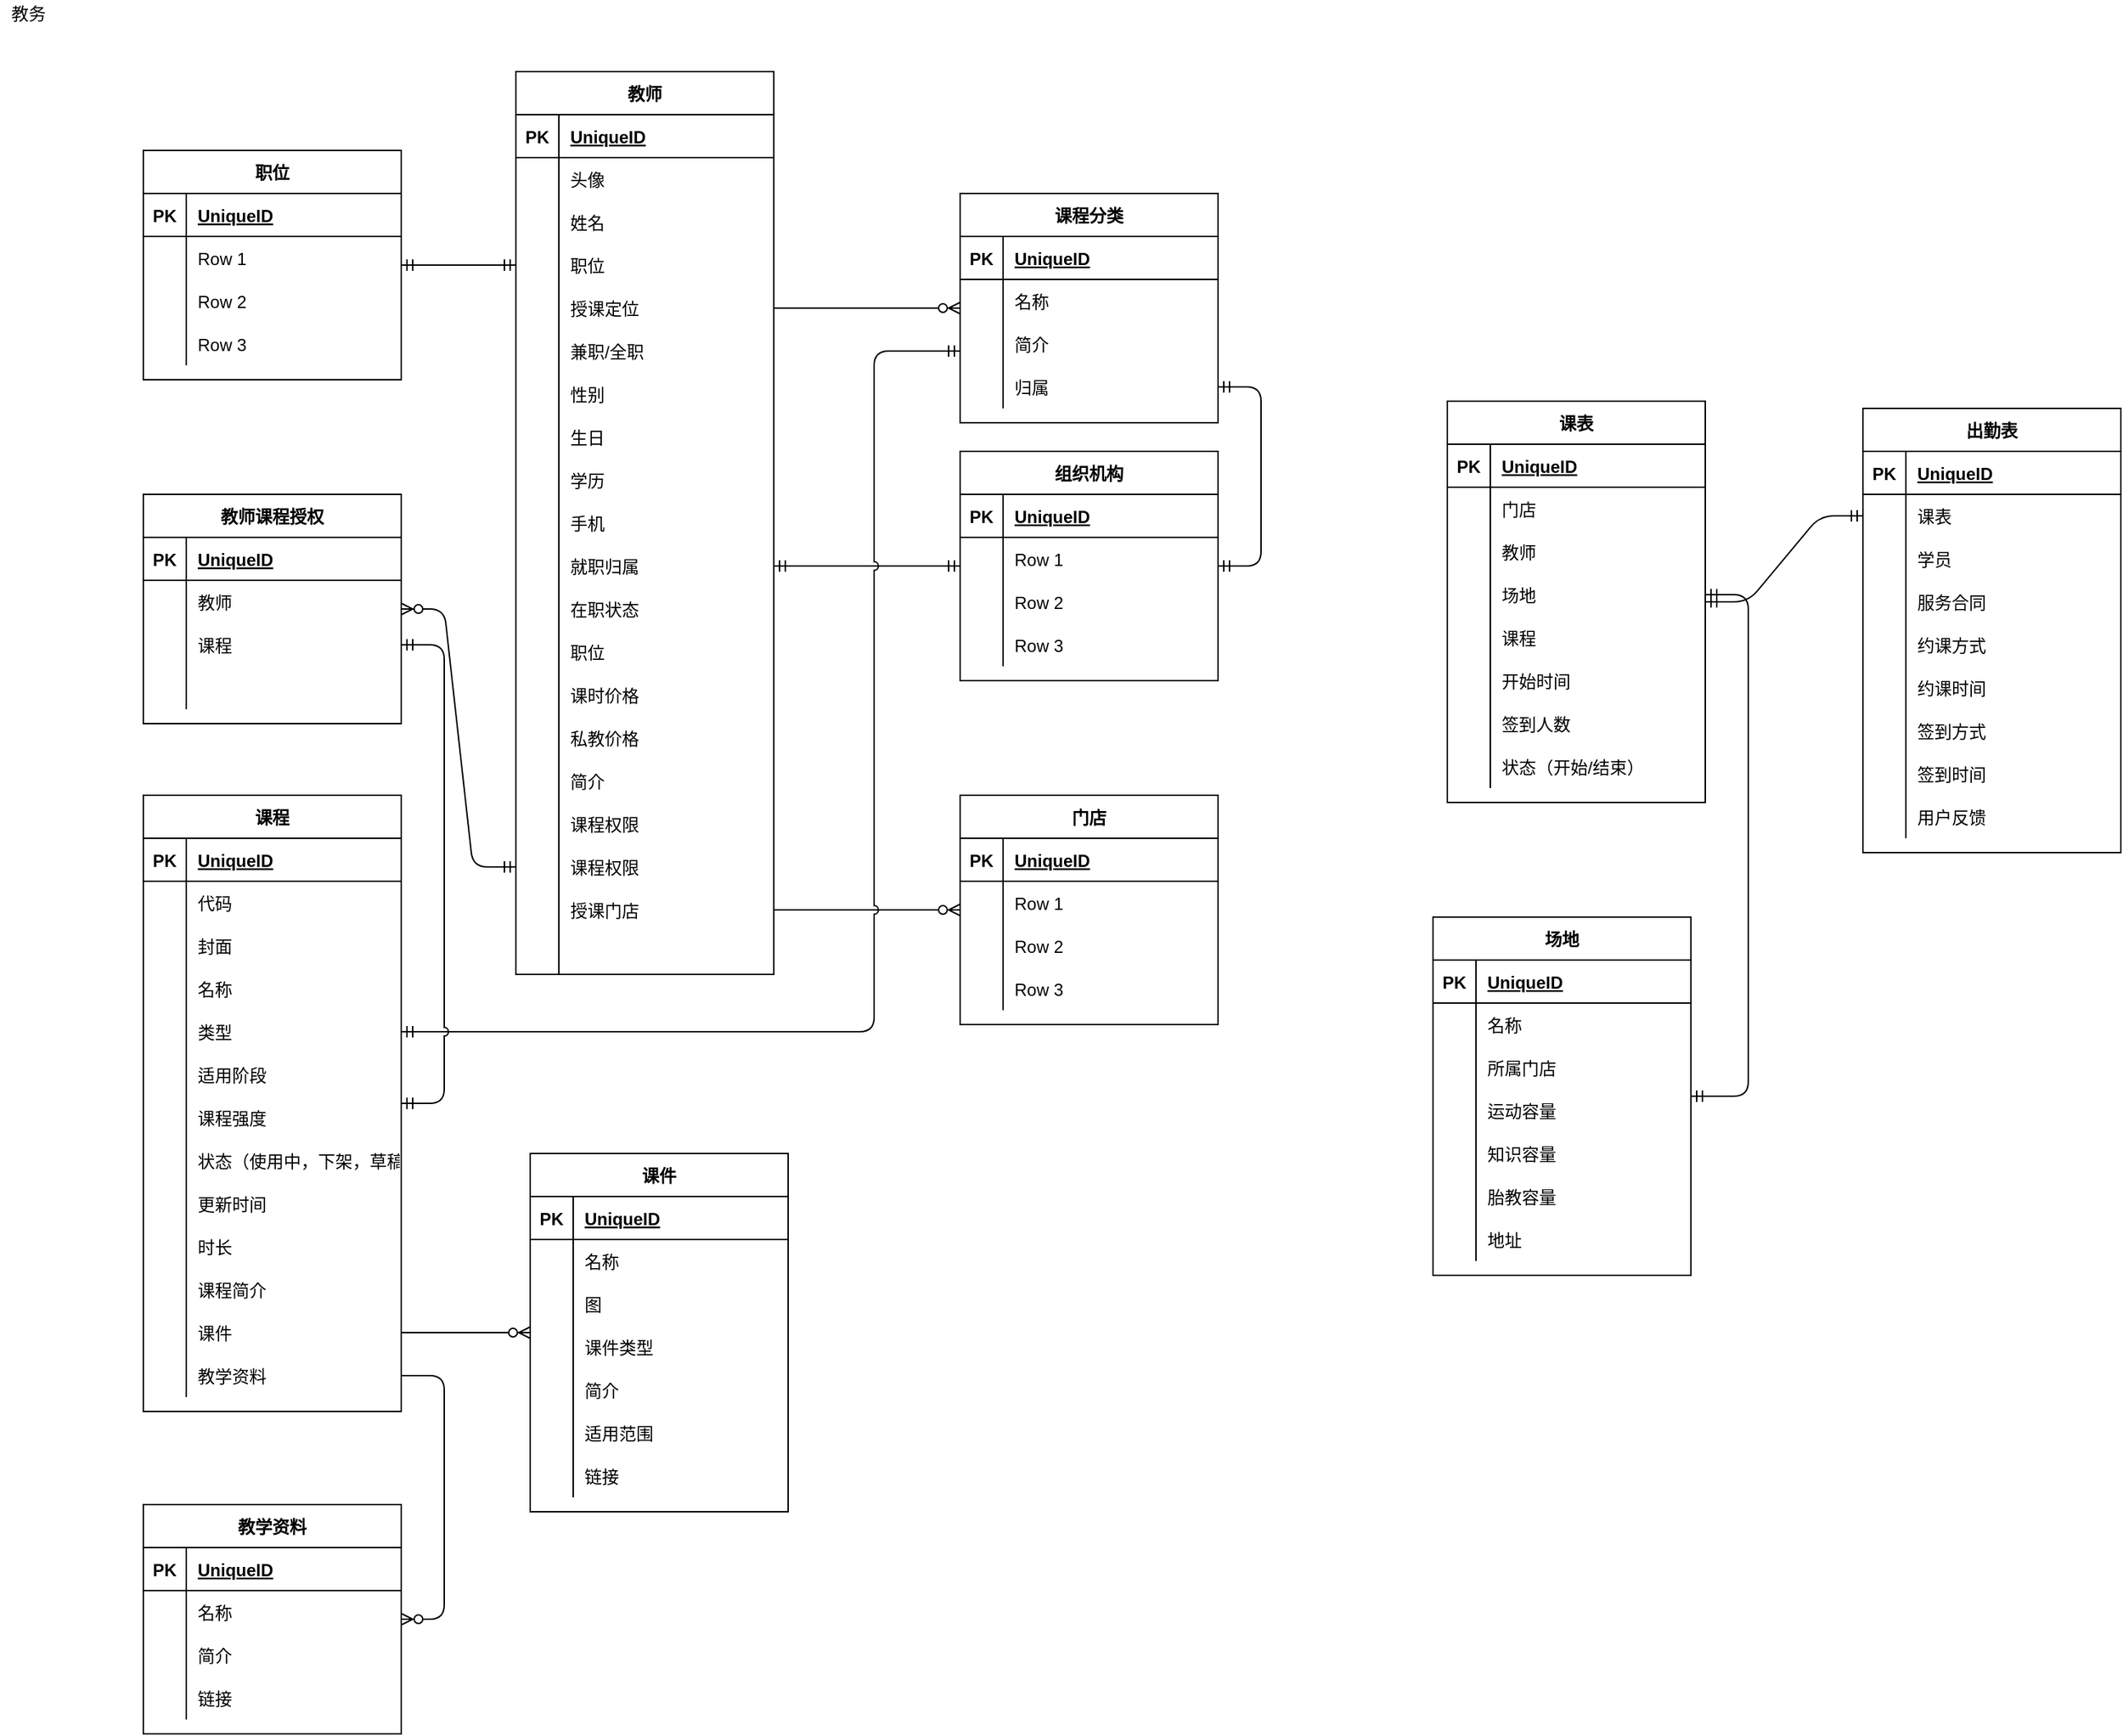 <mxfile version="14.4.9" type="github">
  <diagram name="Page-1" id="c4acf3e9-155e-7222-9cf6-157b1a14988f">
    <mxGraphModel dx="1617" dy="865" grid="1" gridSize="10" guides="1" tooltips="1" connect="1" arrows="1" fold="1" page="1" pageScale="1" pageWidth="3300" pageHeight="4681" background="#ffffff" math="0" shadow="0">
      <root>
        <mxCell id="0" />
        <mxCell id="1" parent="0" />
        <mxCell id="BXVl0tAN8-Eb9n-rbbXn-1" value="教务&lt;br&gt;" style="text;html=1;strokeColor=none;fillColor=none;align=center;verticalAlign=middle;whiteSpace=wrap;rounded=0;" vertex="1" parent="1">
          <mxGeometry x="40" y="30" width="40" height="20" as="geometry" />
        </mxCell>
        <mxCell id="BXVl0tAN8-Eb9n-rbbXn-2" value="教师" style="shape=table;startSize=30;container=1;collapsible=1;childLayout=tableLayout;fixedRows=1;rowLines=0;fontStyle=1;align=center;resizeLast=1;" vertex="1" parent="1">
          <mxGeometry x="400" y="80" width="180" height="630" as="geometry">
            <mxRectangle x="400" y="110" width="60" height="30" as="alternateBounds" />
          </mxGeometry>
        </mxCell>
        <mxCell id="BXVl0tAN8-Eb9n-rbbXn-3" value="" style="shape=partialRectangle;collapsible=0;dropTarget=0;pointerEvents=0;fillColor=none;top=0;left=0;bottom=1;right=0;points=[[0,0.5],[1,0.5]];portConstraint=eastwest;" vertex="1" parent="BXVl0tAN8-Eb9n-rbbXn-2">
          <mxGeometry y="30" width="180" height="30" as="geometry" />
        </mxCell>
        <mxCell id="BXVl0tAN8-Eb9n-rbbXn-4" value="PK" style="shape=partialRectangle;connectable=0;fillColor=none;top=0;left=0;bottom=0;right=0;fontStyle=1;overflow=hidden;" vertex="1" parent="BXVl0tAN8-Eb9n-rbbXn-3">
          <mxGeometry width="30" height="30" as="geometry" />
        </mxCell>
        <mxCell id="BXVl0tAN8-Eb9n-rbbXn-5" value="UniqueID" style="shape=partialRectangle;connectable=0;fillColor=none;top=0;left=0;bottom=0;right=0;align=left;spacingLeft=6;fontStyle=5;overflow=hidden;" vertex="1" parent="BXVl0tAN8-Eb9n-rbbXn-3">
          <mxGeometry x="30" width="150" height="30" as="geometry" />
        </mxCell>
        <mxCell id="BXVl0tAN8-Eb9n-rbbXn-6" value="" style="shape=partialRectangle;collapsible=0;dropTarget=0;pointerEvents=0;fillColor=none;top=0;left=0;bottom=0;right=0;points=[[0,0.5],[1,0.5]];portConstraint=eastwest;" vertex="1" parent="BXVl0tAN8-Eb9n-rbbXn-2">
          <mxGeometry y="60" width="180" height="30" as="geometry" />
        </mxCell>
        <mxCell id="BXVl0tAN8-Eb9n-rbbXn-7" value="" style="shape=partialRectangle;connectable=0;fillColor=none;top=0;left=0;bottom=0;right=0;editable=1;overflow=hidden;" vertex="1" parent="BXVl0tAN8-Eb9n-rbbXn-6">
          <mxGeometry width="30" height="30" as="geometry" />
        </mxCell>
        <mxCell id="BXVl0tAN8-Eb9n-rbbXn-8" value="头像" style="shape=partialRectangle;connectable=0;fillColor=none;top=0;left=0;bottom=0;right=0;align=left;spacingLeft=6;overflow=hidden;" vertex="1" parent="BXVl0tAN8-Eb9n-rbbXn-6">
          <mxGeometry x="30" width="150" height="30" as="geometry" />
        </mxCell>
        <mxCell id="BXVl0tAN8-Eb9n-rbbXn-9" value="" style="shape=partialRectangle;collapsible=0;dropTarget=0;pointerEvents=0;fillColor=none;top=0;left=0;bottom=0;right=0;points=[[0,0.5],[1,0.5]];portConstraint=eastwest;" vertex="1" parent="BXVl0tAN8-Eb9n-rbbXn-2">
          <mxGeometry y="90" width="180" height="30" as="geometry" />
        </mxCell>
        <mxCell id="BXVl0tAN8-Eb9n-rbbXn-10" value="" style="shape=partialRectangle;connectable=0;fillColor=none;top=0;left=0;bottom=0;right=0;editable=1;overflow=hidden;" vertex="1" parent="BXVl0tAN8-Eb9n-rbbXn-9">
          <mxGeometry width="30" height="30" as="geometry" />
        </mxCell>
        <mxCell id="BXVl0tAN8-Eb9n-rbbXn-11" value="姓名" style="shape=partialRectangle;connectable=0;fillColor=none;top=0;left=0;bottom=0;right=0;align=left;spacingLeft=6;overflow=hidden;" vertex="1" parent="BXVl0tAN8-Eb9n-rbbXn-9">
          <mxGeometry x="30" width="150" height="30" as="geometry" />
        </mxCell>
        <mxCell id="BXVl0tAN8-Eb9n-rbbXn-12" value="" style="shape=partialRectangle;collapsible=0;dropTarget=0;pointerEvents=0;fillColor=none;top=0;left=0;bottom=0;right=0;points=[[0,0.5],[1,0.5]];portConstraint=eastwest;" vertex="1" parent="BXVl0tAN8-Eb9n-rbbXn-2">
          <mxGeometry y="120" width="180" height="30" as="geometry" />
        </mxCell>
        <mxCell id="BXVl0tAN8-Eb9n-rbbXn-13" value="" style="shape=partialRectangle;connectable=0;fillColor=none;top=0;left=0;bottom=0;right=0;editable=1;overflow=hidden;" vertex="1" parent="BXVl0tAN8-Eb9n-rbbXn-12">
          <mxGeometry width="30" height="30" as="geometry" />
        </mxCell>
        <mxCell id="BXVl0tAN8-Eb9n-rbbXn-14" value="职位" style="shape=partialRectangle;connectable=0;fillColor=none;top=0;left=0;bottom=0;right=0;align=left;spacingLeft=6;overflow=hidden;" vertex="1" parent="BXVl0tAN8-Eb9n-rbbXn-12">
          <mxGeometry x="30" width="150" height="30" as="geometry" />
        </mxCell>
        <mxCell id="BXVl0tAN8-Eb9n-rbbXn-15" value="" style="shape=partialRectangle;collapsible=0;dropTarget=0;pointerEvents=0;fillColor=none;top=0;left=0;bottom=0;right=0;points=[[0,0.5],[1,0.5]];portConstraint=eastwest;" vertex="1" parent="BXVl0tAN8-Eb9n-rbbXn-2">
          <mxGeometry y="150" width="180" height="30" as="geometry" />
        </mxCell>
        <mxCell id="BXVl0tAN8-Eb9n-rbbXn-16" value="" style="shape=partialRectangle;connectable=0;fillColor=none;top=0;left=0;bottom=0;right=0;editable=1;overflow=hidden;" vertex="1" parent="BXVl0tAN8-Eb9n-rbbXn-15">
          <mxGeometry width="30" height="30" as="geometry" />
        </mxCell>
        <mxCell id="BXVl0tAN8-Eb9n-rbbXn-17" value="授课定位" style="shape=partialRectangle;connectable=0;fillColor=none;top=0;left=0;bottom=0;right=0;align=left;spacingLeft=6;overflow=hidden;" vertex="1" parent="BXVl0tAN8-Eb9n-rbbXn-15">
          <mxGeometry x="30" width="150" height="30" as="geometry" />
        </mxCell>
        <mxCell id="BXVl0tAN8-Eb9n-rbbXn-18" value="" style="shape=partialRectangle;collapsible=0;dropTarget=0;pointerEvents=0;fillColor=none;top=0;left=0;bottom=0;right=0;points=[[0,0.5],[1,0.5]];portConstraint=eastwest;" vertex="1" parent="BXVl0tAN8-Eb9n-rbbXn-2">
          <mxGeometry y="180" width="180" height="30" as="geometry" />
        </mxCell>
        <mxCell id="BXVl0tAN8-Eb9n-rbbXn-19" value="" style="shape=partialRectangle;connectable=0;fillColor=none;top=0;left=0;bottom=0;right=0;editable=1;overflow=hidden;" vertex="1" parent="BXVl0tAN8-Eb9n-rbbXn-18">
          <mxGeometry width="30" height="30" as="geometry" />
        </mxCell>
        <mxCell id="BXVl0tAN8-Eb9n-rbbXn-20" value="兼职/全职" style="shape=partialRectangle;connectable=0;fillColor=none;top=0;left=0;bottom=0;right=0;align=left;spacingLeft=6;overflow=hidden;" vertex="1" parent="BXVl0tAN8-Eb9n-rbbXn-18">
          <mxGeometry x="30" width="150" height="30" as="geometry" />
        </mxCell>
        <mxCell id="BXVl0tAN8-Eb9n-rbbXn-31" value="" style="shape=partialRectangle;collapsible=0;dropTarget=0;pointerEvents=0;fillColor=none;top=0;left=0;bottom=0;right=0;points=[[0,0.5],[1,0.5]];portConstraint=eastwest;" vertex="1" parent="BXVl0tAN8-Eb9n-rbbXn-2">
          <mxGeometry y="210" width="180" height="30" as="geometry" />
        </mxCell>
        <mxCell id="BXVl0tAN8-Eb9n-rbbXn-32" value="" style="shape=partialRectangle;connectable=0;fillColor=none;top=0;left=0;bottom=0;right=0;editable=1;overflow=hidden;" vertex="1" parent="BXVl0tAN8-Eb9n-rbbXn-31">
          <mxGeometry width="30" height="30" as="geometry" />
        </mxCell>
        <mxCell id="BXVl0tAN8-Eb9n-rbbXn-33" value="性别" style="shape=partialRectangle;connectable=0;fillColor=none;top=0;left=0;bottom=0;right=0;align=left;spacingLeft=6;overflow=hidden;" vertex="1" parent="BXVl0tAN8-Eb9n-rbbXn-31">
          <mxGeometry x="30" width="150" height="30" as="geometry" />
        </mxCell>
        <mxCell id="BXVl0tAN8-Eb9n-rbbXn-34" value="" style="shape=partialRectangle;collapsible=0;dropTarget=0;pointerEvents=0;fillColor=none;top=0;left=0;bottom=0;right=0;points=[[0,0.5],[1,0.5]];portConstraint=eastwest;" vertex="1" parent="BXVl0tAN8-Eb9n-rbbXn-2">
          <mxGeometry y="240" width="180" height="30" as="geometry" />
        </mxCell>
        <mxCell id="BXVl0tAN8-Eb9n-rbbXn-35" value="" style="shape=partialRectangle;connectable=0;fillColor=none;top=0;left=0;bottom=0;right=0;editable=1;overflow=hidden;" vertex="1" parent="BXVl0tAN8-Eb9n-rbbXn-34">
          <mxGeometry width="30" height="30" as="geometry" />
        </mxCell>
        <mxCell id="BXVl0tAN8-Eb9n-rbbXn-36" value="生日" style="shape=partialRectangle;connectable=0;fillColor=none;top=0;left=0;bottom=0;right=0;align=left;spacingLeft=6;overflow=hidden;" vertex="1" parent="BXVl0tAN8-Eb9n-rbbXn-34">
          <mxGeometry x="30" width="150" height="30" as="geometry" />
        </mxCell>
        <mxCell id="BXVl0tAN8-Eb9n-rbbXn-37" value="" style="shape=partialRectangle;collapsible=0;dropTarget=0;pointerEvents=0;fillColor=none;top=0;left=0;bottom=0;right=0;points=[[0,0.5],[1,0.5]];portConstraint=eastwest;" vertex="1" parent="BXVl0tAN8-Eb9n-rbbXn-2">
          <mxGeometry y="270" width="180" height="30" as="geometry" />
        </mxCell>
        <mxCell id="BXVl0tAN8-Eb9n-rbbXn-38" value="" style="shape=partialRectangle;connectable=0;fillColor=none;top=0;left=0;bottom=0;right=0;editable=1;overflow=hidden;" vertex="1" parent="BXVl0tAN8-Eb9n-rbbXn-37">
          <mxGeometry width="30" height="30" as="geometry" />
        </mxCell>
        <mxCell id="BXVl0tAN8-Eb9n-rbbXn-39" value="学历" style="shape=partialRectangle;connectable=0;fillColor=none;top=0;left=0;bottom=0;right=0;align=left;spacingLeft=6;overflow=hidden;" vertex="1" parent="BXVl0tAN8-Eb9n-rbbXn-37">
          <mxGeometry x="30" width="150" height="30" as="geometry" />
        </mxCell>
        <mxCell id="BXVl0tAN8-Eb9n-rbbXn-40" value="" style="shape=partialRectangle;collapsible=0;dropTarget=0;pointerEvents=0;fillColor=none;top=0;left=0;bottom=0;right=0;points=[[0,0.5],[1,0.5]];portConstraint=eastwest;" vertex="1" parent="BXVl0tAN8-Eb9n-rbbXn-2">
          <mxGeometry y="300" width="180" height="30" as="geometry" />
        </mxCell>
        <mxCell id="BXVl0tAN8-Eb9n-rbbXn-41" value="" style="shape=partialRectangle;connectable=0;fillColor=none;top=0;left=0;bottom=0;right=0;editable=1;overflow=hidden;" vertex="1" parent="BXVl0tAN8-Eb9n-rbbXn-40">
          <mxGeometry width="30" height="30" as="geometry" />
        </mxCell>
        <mxCell id="BXVl0tAN8-Eb9n-rbbXn-42" value="手机" style="shape=partialRectangle;connectable=0;fillColor=none;top=0;left=0;bottom=0;right=0;align=left;spacingLeft=6;overflow=hidden;" vertex="1" parent="BXVl0tAN8-Eb9n-rbbXn-40">
          <mxGeometry x="30" width="150" height="30" as="geometry" />
        </mxCell>
        <mxCell id="BXVl0tAN8-Eb9n-rbbXn-43" value="" style="shape=partialRectangle;collapsible=0;dropTarget=0;pointerEvents=0;fillColor=none;top=0;left=0;bottom=0;right=0;points=[[0,0.5],[1,0.5]];portConstraint=eastwest;" vertex="1" parent="BXVl0tAN8-Eb9n-rbbXn-2">
          <mxGeometry y="330" width="180" height="30" as="geometry" />
        </mxCell>
        <mxCell id="BXVl0tAN8-Eb9n-rbbXn-44" value="" style="shape=partialRectangle;connectable=0;fillColor=none;top=0;left=0;bottom=0;right=0;editable=1;overflow=hidden;" vertex="1" parent="BXVl0tAN8-Eb9n-rbbXn-43">
          <mxGeometry width="30" height="30" as="geometry" />
        </mxCell>
        <mxCell id="BXVl0tAN8-Eb9n-rbbXn-45" value="就职归属" style="shape=partialRectangle;connectable=0;fillColor=none;top=0;left=0;bottom=0;right=0;align=left;spacingLeft=6;overflow=hidden;" vertex="1" parent="BXVl0tAN8-Eb9n-rbbXn-43">
          <mxGeometry x="30" width="150" height="30" as="geometry" />
        </mxCell>
        <mxCell id="BXVl0tAN8-Eb9n-rbbXn-46" value="" style="shape=partialRectangle;collapsible=0;dropTarget=0;pointerEvents=0;fillColor=none;top=0;left=0;bottom=0;right=0;points=[[0,0.5],[1,0.5]];portConstraint=eastwest;" vertex="1" parent="BXVl0tAN8-Eb9n-rbbXn-2">
          <mxGeometry y="360" width="180" height="30" as="geometry" />
        </mxCell>
        <mxCell id="BXVl0tAN8-Eb9n-rbbXn-47" value="" style="shape=partialRectangle;connectable=0;fillColor=none;top=0;left=0;bottom=0;right=0;editable=1;overflow=hidden;" vertex="1" parent="BXVl0tAN8-Eb9n-rbbXn-46">
          <mxGeometry width="30" height="30" as="geometry" />
        </mxCell>
        <mxCell id="BXVl0tAN8-Eb9n-rbbXn-48" value="在职状态" style="shape=partialRectangle;connectable=0;fillColor=none;top=0;left=0;bottom=0;right=0;align=left;spacingLeft=6;overflow=hidden;" vertex="1" parent="BXVl0tAN8-Eb9n-rbbXn-46">
          <mxGeometry x="30" width="150" height="30" as="geometry" />
        </mxCell>
        <mxCell id="BXVl0tAN8-Eb9n-rbbXn-49" value="" style="shape=partialRectangle;collapsible=0;dropTarget=0;pointerEvents=0;fillColor=none;top=0;left=0;bottom=0;right=0;points=[[0,0.5],[1,0.5]];portConstraint=eastwest;" vertex="1" parent="BXVl0tAN8-Eb9n-rbbXn-2">
          <mxGeometry y="390" width="180" height="30" as="geometry" />
        </mxCell>
        <mxCell id="BXVl0tAN8-Eb9n-rbbXn-50" value="" style="shape=partialRectangle;connectable=0;fillColor=none;top=0;left=0;bottom=0;right=0;editable=1;overflow=hidden;" vertex="1" parent="BXVl0tAN8-Eb9n-rbbXn-49">
          <mxGeometry width="30" height="30" as="geometry" />
        </mxCell>
        <mxCell id="BXVl0tAN8-Eb9n-rbbXn-51" value="职位" style="shape=partialRectangle;connectable=0;fillColor=none;top=0;left=0;bottom=0;right=0;align=left;spacingLeft=6;overflow=hidden;" vertex="1" parent="BXVl0tAN8-Eb9n-rbbXn-49">
          <mxGeometry x="30" width="150" height="30" as="geometry" />
        </mxCell>
        <mxCell id="BXVl0tAN8-Eb9n-rbbXn-52" value="" style="shape=partialRectangle;collapsible=0;dropTarget=0;pointerEvents=0;fillColor=none;top=0;left=0;bottom=0;right=0;points=[[0,0.5],[1,0.5]];portConstraint=eastwest;" vertex="1" parent="BXVl0tAN8-Eb9n-rbbXn-2">
          <mxGeometry y="420" width="180" height="30" as="geometry" />
        </mxCell>
        <mxCell id="BXVl0tAN8-Eb9n-rbbXn-53" value="" style="shape=partialRectangle;connectable=0;fillColor=none;top=0;left=0;bottom=0;right=0;editable=1;overflow=hidden;" vertex="1" parent="BXVl0tAN8-Eb9n-rbbXn-52">
          <mxGeometry width="30" height="30" as="geometry" />
        </mxCell>
        <mxCell id="BXVl0tAN8-Eb9n-rbbXn-54" value="课时价格" style="shape=partialRectangle;connectable=0;fillColor=none;top=0;left=0;bottom=0;right=0;align=left;spacingLeft=6;overflow=hidden;" vertex="1" parent="BXVl0tAN8-Eb9n-rbbXn-52">
          <mxGeometry x="30" width="150" height="30" as="geometry" />
        </mxCell>
        <mxCell id="BXVl0tAN8-Eb9n-rbbXn-55" value="" style="shape=partialRectangle;collapsible=0;dropTarget=0;pointerEvents=0;fillColor=none;top=0;left=0;bottom=0;right=0;points=[[0,0.5],[1,0.5]];portConstraint=eastwest;" vertex="1" parent="BXVl0tAN8-Eb9n-rbbXn-2">
          <mxGeometry y="450" width="180" height="30" as="geometry" />
        </mxCell>
        <mxCell id="BXVl0tAN8-Eb9n-rbbXn-56" value="" style="shape=partialRectangle;connectable=0;fillColor=none;top=0;left=0;bottom=0;right=0;editable=1;overflow=hidden;" vertex="1" parent="BXVl0tAN8-Eb9n-rbbXn-55">
          <mxGeometry width="30" height="30" as="geometry" />
        </mxCell>
        <mxCell id="BXVl0tAN8-Eb9n-rbbXn-57" value="私教价格" style="shape=partialRectangle;connectable=0;fillColor=none;top=0;left=0;bottom=0;right=0;align=left;spacingLeft=6;overflow=hidden;" vertex="1" parent="BXVl0tAN8-Eb9n-rbbXn-55">
          <mxGeometry x="30" width="150" height="30" as="geometry" />
        </mxCell>
        <mxCell id="BXVl0tAN8-Eb9n-rbbXn-59" value="" style="shape=partialRectangle;collapsible=0;dropTarget=0;pointerEvents=0;fillColor=none;top=0;left=0;bottom=0;right=0;points=[[0,0.5],[1,0.5]];portConstraint=eastwest;" vertex="1" parent="BXVl0tAN8-Eb9n-rbbXn-2">
          <mxGeometry y="480" width="180" height="30" as="geometry" />
        </mxCell>
        <mxCell id="BXVl0tAN8-Eb9n-rbbXn-60" value="" style="shape=partialRectangle;connectable=0;fillColor=none;top=0;left=0;bottom=0;right=0;editable=1;overflow=hidden;" vertex="1" parent="BXVl0tAN8-Eb9n-rbbXn-59">
          <mxGeometry width="30" height="30" as="geometry" />
        </mxCell>
        <mxCell id="BXVl0tAN8-Eb9n-rbbXn-61" value="简介" style="shape=partialRectangle;connectable=0;fillColor=none;top=0;left=0;bottom=0;right=0;align=left;spacingLeft=6;overflow=hidden;" vertex="1" parent="BXVl0tAN8-Eb9n-rbbXn-59">
          <mxGeometry x="30" width="150" height="30" as="geometry" />
        </mxCell>
        <mxCell id="BXVl0tAN8-Eb9n-rbbXn-63" value="" style="shape=partialRectangle;collapsible=0;dropTarget=0;pointerEvents=0;fillColor=none;top=0;left=0;bottom=0;right=0;points=[[0,0.5],[1,0.5]];portConstraint=eastwest;" vertex="1" parent="BXVl0tAN8-Eb9n-rbbXn-2">
          <mxGeometry y="510" width="180" height="30" as="geometry" />
        </mxCell>
        <mxCell id="BXVl0tAN8-Eb9n-rbbXn-64" value="" style="shape=partialRectangle;connectable=0;fillColor=none;top=0;left=0;bottom=0;right=0;editable=1;overflow=hidden;" vertex="1" parent="BXVl0tAN8-Eb9n-rbbXn-63">
          <mxGeometry width="30" height="30" as="geometry" />
        </mxCell>
        <mxCell id="BXVl0tAN8-Eb9n-rbbXn-65" value="课程权限" style="shape=partialRectangle;connectable=0;fillColor=none;top=0;left=0;bottom=0;right=0;align=left;spacingLeft=6;overflow=hidden;" vertex="1" parent="BXVl0tAN8-Eb9n-rbbXn-63">
          <mxGeometry x="30" width="150" height="30" as="geometry" />
        </mxCell>
        <mxCell id="BXVl0tAN8-Eb9n-rbbXn-141" value="" style="shape=partialRectangle;collapsible=0;dropTarget=0;pointerEvents=0;fillColor=none;top=0;left=0;bottom=0;right=0;points=[[0,0.5],[1,0.5]];portConstraint=eastwest;" vertex="1" parent="BXVl0tAN8-Eb9n-rbbXn-2">
          <mxGeometry y="540" width="180" height="30" as="geometry" />
        </mxCell>
        <mxCell id="BXVl0tAN8-Eb9n-rbbXn-142" value="" style="shape=partialRectangle;connectable=0;fillColor=none;top=0;left=0;bottom=0;right=0;editable=1;overflow=hidden;" vertex="1" parent="BXVl0tAN8-Eb9n-rbbXn-141">
          <mxGeometry width="30" height="30" as="geometry" />
        </mxCell>
        <mxCell id="BXVl0tAN8-Eb9n-rbbXn-143" value="课程权限" style="shape=partialRectangle;connectable=0;fillColor=none;top=0;left=0;bottom=0;right=0;align=left;spacingLeft=6;overflow=hidden;" vertex="1" parent="BXVl0tAN8-Eb9n-rbbXn-141">
          <mxGeometry x="30" width="150" height="30" as="geometry" />
        </mxCell>
        <mxCell id="BXVl0tAN8-Eb9n-rbbXn-66" value="" style="shape=partialRectangle;collapsible=0;dropTarget=0;pointerEvents=0;fillColor=none;top=0;left=0;bottom=0;right=0;points=[[0,0.5],[1,0.5]];portConstraint=eastwest;" vertex="1" parent="BXVl0tAN8-Eb9n-rbbXn-2">
          <mxGeometry y="570" width="180" height="30" as="geometry" />
        </mxCell>
        <mxCell id="BXVl0tAN8-Eb9n-rbbXn-67" value="" style="shape=partialRectangle;connectable=0;fillColor=none;top=0;left=0;bottom=0;right=0;editable=1;overflow=hidden;" vertex="1" parent="BXVl0tAN8-Eb9n-rbbXn-66">
          <mxGeometry width="30" height="30" as="geometry" />
        </mxCell>
        <mxCell id="BXVl0tAN8-Eb9n-rbbXn-68" value="授课门店" style="shape=partialRectangle;connectable=0;fillColor=none;top=0;left=0;bottom=0;right=0;align=left;spacingLeft=6;overflow=hidden;" vertex="1" parent="BXVl0tAN8-Eb9n-rbbXn-66">
          <mxGeometry x="30" width="150" height="30" as="geometry" />
        </mxCell>
        <mxCell id="BXVl0tAN8-Eb9n-rbbXn-21" value="" style="shape=partialRectangle;collapsible=0;dropTarget=0;pointerEvents=0;fillColor=none;top=0;left=0;bottom=0;right=0;points=[[0,0.5],[1,0.5]];portConstraint=eastwest;" vertex="1" parent="BXVl0tAN8-Eb9n-rbbXn-2">
          <mxGeometry y="600" width="180" height="30" as="geometry" />
        </mxCell>
        <mxCell id="BXVl0tAN8-Eb9n-rbbXn-22" value="" style="shape=partialRectangle;connectable=0;fillColor=none;top=0;left=0;bottom=0;right=0;editable=1;overflow=hidden;" vertex="1" parent="BXVl0tAN8-Eb9n-rbbXn-21">
          <mxGeometry width="30" height="30" as="geometry" />
        </mxCell>
        <mxCell id="BXVl0tAN8-Eb9n-rbbXn-23" value="" style="shape=partialRectangle;connectable=0;fillColor=none;top=0;left=0;bottom=0;right=0;align=left;spacingLeft=6;overflow=hidden;" vertex="1" parent="BXVl0tAN8-Eb9n-rbbXn-21">
          <mxGeometry x="30" width="150" height="30" as="geometry" />
        </mxCell>
        <mxCell id="BXVl0tAN8-Eb9n-rbbXn-69" value="门店" style="shape=table;startSize=30;container=1;collapsible=1;childLayout=tableLayout;fixedRows=1;rowLines=0;fontStyle=1;align=center;resizeLast=1;" vertex="1" parent="1">
          <mxGeometry x="710" y="585" width="180" height="160" as="geometry" />
        </mxCell>
        <mxCell id="BXVl0tAN8-Eb9n-rbbXn-70" value="" style="shape=partialRectangle;collapsible=0;dropTarget=0;pointerEvents=0;fillColor=none;top=0;left=0;bottom=1;right=0;points=[[0,0.5],[1,0.5]];portConstraint=eastwest;" vertex="1" parent="BXVl0tAN8-Eb9n-rbbXn-69">
          <mxGeometry y="30" width="180" height="30" as="geometry" />
        </mxCell>
        <mxCell id="BXVl0tAN8-Eb9n-rbbXn-71" value="PK" style="shape=partialRectangle;connectable=0;fillColor=none;top=0;left=0;bottom=0;right=0;fontStyle=1;overflow=hidden;" vertex="1" parent="BXVl0tAN8-Eb9n-rbbXn-70">
          <mxGeometry width="30" height="30" as="geometry" />
        </mxCell>
        <mxCell id="BXVl0tAN8-Eb9n-rbbXn-72" value="UniqueID" style="shape=partialRectangle;connectable=0;fillColor=none;top=0;left=0;bottom=0;right=0;align=left;spacingLeft=6;fontStyle=5;overflow=hidden;" vertex="1" parent="BXVl0tAN8-Eb9n-rbbXn-70">
          <mxGeometry x="30" width="150" height="30" as="geometry" />
        </mxCell>
        <mxCell id="BXVl0tAN8-Eb9n-rbbXn-73" value="" style="shape=partialRectangle;collapsible=0;dropTarget=0;pointerEvents=0;fillColor=none;top=0;left=0;bottom=0;right=0;points=[[0,0.5],[1,0.5]];portConstraint=eastwest;" vertex="1" parent="BXVl0tAN8-Eb9n-rbbXn-69">
          <mxGeometry y="60" width="180" height="30" as="geometry" />
        </mxCell>
        <mxCell id="BXVl0tAN8-Eb9n-rbbXn-74" value="" style="shape=partialRectangle;connectable=0;fillColor=none;top=0;left=0;bottom=0;right=0;editable=1;overflow=hidden;" vertex="1" parent="BXVl0tAN8-Eb9n-rbbXn-73">
          <mxGeometry width="30" height="30" as="geometry" />
        </mxCell>
        <mxCell id="BXVl0tAN8-Eb9n-rbbXn-75" value="Row 1" style="shape=partialRectangle;connectable=0;fillColor=none;top=0;left=0;bottom=0;right=0;align=left;spacingLeft=6;overflow=hidden;" vertex="1" parent="BXVl0tAN8-Eb9n-rbbXn-73">
          <mxGeometry x="30" width="150" height="30" as="geometry" />
        </mxCell>
        <mxCell id="BXVl0tAN8-Eb9n-rbbXn-76" value="" style="shape=partialRectangle;collapsible=0;dropTarget=0;pointerEvents=0;fillColor=none;top=0;left=0;bottom=0;right=0;points=[[0,0.5],[1,0.5]];portConstraint=eastwest;" vertex="1" parent="BXVl0tAN8-Eb9n-rbbXn-69">
          <mxGeometry y="90" width="180" height="30" as="geometry" />
        </mxCell>
        <mxCell id="BXVl0tAN8-Eb9n-rbbXn-77" value="" style="shape=partialRectangle;connectable=0;fillColor=none;top=0;left=0;bottom=0;right=0;editable=1;overflow=hidden;" vertex="1" parent="BXVl0tAN8-Eb9n-rbbXn-76">
          <mxGeometry width="30" height="30" as="geometry" />
        </mxCell>
        <mxCell id="BXVl0tAN8-Eb9n-rbbXn-78" value="Row 2" style="shape=partialRectangle;connectable=0;fillColor=none;top=0;left=0;bottom=0;right=0;align=left;spacingLeft=6;overflow=hidden;" vertex="1" parent="BXVl0tAN8-Eb9n-rbbXn-76">
          <mxGeometry x="30" width="150" height="30" as="geometry" />
        </mxCell>
        <mxCell id="BXVl0tAN8-Eb9n-rbbXn-79" value="" style="shape=partialRectangle;collapsible=0;dropTarget=0;pointerEvents=0;fillColor=none;top=0;left=0;bottom=0;right=0;points=[[0,0.5],[1,0.5]];portConstraint=eastwest;" vertex="1" parent="BXVl0tAN8-Eb9n-rbbXn-69">
          <mxGeometry y="120" width="180" height="30" as="geometry" />
        </mxCell>
        <mxCell id="BXVl0tAN8-Eb9n-rbbXn-80" value="" style="shape=partialRectangle;connectable=0;fillColor=none;top=0;left=0;bottom=0;right=0;editable=1;overflow=hidden;" vertex="1" parent="BXVl0tAN8-Eb9n-rbbXn-79">
          <mxGeometry width="30" height="30" as="geometry" />
        </mxCell>
        <mxCell id="BXVl0tAN8-Eb9n-rbbXn-81" value="Row 3" style="shape=partialRectangle;connectable=0;fillColor=none;top=0;left=0;bottom=0;right=0;align=left;spacingLeft=6;overflow=hidden;" vertex="1" parent="BXVl0tAN8-Eb9n-rbbXn-79">
          <mxGeometry x="30" width="150" height="30" as="geometry" />
        </mxCell>
        <mxCell id="BXVl0tAN8-Eb9n-rbbXn-82" value="课程" style="shape=table;startSize=30;container=1;collapsible=1;childLayout=tableLayout;fixedRows=1;rowLines=0;fontStyle=1;align=center;resizeLast=1;" vertex="1" parent="1">
          <mxGeometry x="140" y="585" width="180" height="430" as="geometry" />
        </mxCell>
        <mxCell id="BXVl0tAN8-Eb9n-rbbXn-83" value="" style="shape=partialRectangle;collapsible=0;dropTarget=0;pointerEvents=0;fillColor=none;top=0;left=0;bottom=1;right=0;points=[[0,0.5],[1,0.5]];portConstraint=eastwest;" vertex="1" parent="BXVl0tAN8-Eb9n-rbbXn-82">
          <mxGeometry y="30" width="180" height="30" as="geometry" />
        </mxCell>
        <mxCell id="BXVl0tAN8-Eb9n-rbbXn-84" value="PK" style="shape=partialRectangle;connectable=0;fillColor=none;top=0;left=0;bottom=0;right=0;fontStyle=1;overflow=hidden;" vertex="1" parent="BXVl0tAN8-Eb9n-rbbXn-83">
          <mxGeometry width="30" height="30" as="geometry" />
        </mxCell>
        <mxCell id="BXVl0tAN8-Eb9n-rbbXn-85" value="UniqueID" style="shape=partialRectangle;connectable=0;fillColor=none;top=0;left=0;bottom=0;right=0;align=left;spacingLeft=6;fontStyle=5;overflow=hidden;" vertex="1" parent="BXVl0tAN8-Eb9n-rbbXn-83">
          <mxGeometry x="30" width="150" height="30" as="geometry" />
        </mxCell>
        <mxCell id="BXVl0tAN8-Eb9n-rbbXn-237" value="" style="shape=partialRectangle;collapsible=0;dropTarget=0;pointerEvents=0;fillColor=none;top=0;left=0;bottom=0;right=0;points=[[0,0.5],[1,0.5]];portConstraint=eastwest;" vertex="1" parent="BXVl0tAN8-Eb9n-rbbXn-82">
          <mxGeometry y="60" width="180" height="30" as="geometry" />
        </mxCell>
        <mxCell id="BXVl0tAN8-Eb9n-rbbXn-238" value="" style="shape=partialRectangle;connectable=0;fillColor=none;top=0;left=0;bottom=0;right=0;editable=1;overflow=hidden;" vertex="1" parent="BXVl0tAN8-Eb9n-rbbXn-237">
          <mxGeometry width="30" height="30" as="geometry" />
        </mxCell>
        <mxCell id="BXVl0tAN8-Eb9n-rbbXn-239" value="代码" style="shape=partialRectangle;connectable=0;fillColor=none;top=0;left=0;bottom=0;right=0;align=left;spacingLeft=6;overflow=hidden;" vertex="1" parent="BXVl0tAN8-Eb9n-rbbXn-237">
          <mxGeometry x="30" width="150" height="30" as="geometry" />
        </mxCell>
        <mxCell id="BXVl0tAN8-Eb9n-rbbXn-86" value="" style="shape=partialRectangle;collapsible=0;dropTarget=0;pointerEvents=0;fillColor=none;top=0;left=0;bottom=0;right=0;points=[[0,0.5],[1,0.5]];portConstraint=eastwest;" vertex="1" parent="BXVl0tAN8-Eb9n-rbbXn-82">
          <mxGeometry y="90" width="180" height="30" as="geometry" />
        </mxCell>
        <mxCell id="BXVl0tAN8-Eb9n-rbbXn-87" value="" style="shape=partialRectangle;connectable=0;fillColor=none;top=0;left=0;bottom=0;right=0;editable=1;overflow=hidden;" vertex="1" parent="BXVl0tAN8-Eb9n-rbbXn-86">
          <mxGeometry width="30" height="30" as="geometry" />
        </mxCell>
        <mxCell id="BXVl0tAN8-Eb9n-rbbXn-88" value="封面" style="shape=partialRectangle;connectable=0;fillColor=none;top=0;left=0;bottom=0;right=0;align=left;spacingLeft=6;overflow=hidden;" vertex="1" parent="BXVl0tAN8-Eb9n-rbbXn-86">
          <mxGeometry x="30" width="150" height="30" as="geometry" />
        </mxCell>
        <mxCell id="BXVl0tAN8-Eb9n-rbbXn-89" value="" style="shape=partialRectangle;collapsible=0;dropTarget=0;pointerEvents=0;fillColor=none;top=0;left=0;bottom=0;right=0;points=[[0,0.5],[1,0.5]];portConstraint=eastwest;" vertex="1" parent="BXVl0tAN8-Eb9n-rbbXn-82">
          <mxGeometry y="120" width="180" height="30" as="geometry" />
        </mxCell>
        <mxCell id="BXVl0tAN8-Eb9n-rbbXn-90" value="" style="shape=partialRectangle;connectable=0;fillColor=none;top=0;left=0;bottom=0;right=0;editable=1;overflow=hidden;" vertex="1" parent="BXVl0tAN8-Eb9n-rbbXn-89">
          <mxGeometry width="30" height="30" as="geometry" />
        </mxCell>
        <mxCell id="BXVl0tAN8-Eb9n-rbbXn-91" value="名称" style="shape=partialRectangle;connectable=0;fillColor=none;top=0;left=0;bottom=0;right=0;align=left;spacingLeft=6;overflow=hidden;" vertex="1" parent="BXVl0tAN8-Eb9n-rbbXn-89">
          <mxGeometry x="30" width="150" height="30" as="geometry" />
        </mxCell>
        <mxCell id="BXVl0tAN8-Eb9n-rbbXn-92" value="" style="shape=partialRectangle;collapsible=0;dropTarget=0;pointerEvents=0;fillColor=none;top=0;left=0;bottom=0;right=0;points=[[0,0.5],[1,0.5]];portConstraint=eastwest;" vertex="1" parent="BXVl0tAN8-Eb9n-rbbXn-82">
          <mxGeometry y="150" width="180" height="30" as="geometry" />
        </mxCell>
        <mxCell id="BXVl0tAN8-Eb9n-rbbXn-93" value="" style="shape=partialRectangle;connectable=0;fillColor=none;top=0;left=0;bottom=0;right=0;editable=1;overflow=hidden;" vertex="1" parent="BXVl0tAN8-Eb9n-rbbXn-92">
          <mxGeometry width="30" height="30" as="geometry" />
        </mxCell>
        <mxCell id="BXVl0tAN8-Eb9n-rbbXn-94" value="类型" style="shape=partialRectangle;connectable=0;fillColor=none;top=0;left=0;bottom=0;right=0;align=left;spacingLeft=6;overflow=hidden;" vertex="1" parent="BXVl0tAN8-Eb9n-rbbXn-92">
          <mxGeometry x="30" width="150" height="30" as="geometry" />
        </mxCell>
        <mxCell id="BXVl0tAN8-Eb9n-rbbXn-146" value="" style="shape=partialRectangle;collapsible=0;dropTarget=0;pointerEvents=0;fillColor=none;top=0;left=0;bottom=0;right=0;points=[[0,0.5],[1,0.5]];portConstraint=eastwest;" vertex="1" parent="BXVl0tAN8-Eb9n-rbbXn-82">
          <mxGeometry y="180" width="180" height="30" as="geometry" />
        </mxCell>
        <mxCell id="BXVl0tAN8-Eb9n-rbbXn-147" value="" style="shape=partialRectangle;connectable=0;fillColor=none;top=0;left=0;bottom=0;right=0;editable=1;overflow=hidden;" vertex="1" parent="BXVl0tAN8-Eb9n-rbbXn-146">
          <mxGeometry width="30" height="30" as="geometry" />
        </mxCell>
        <mxCell id="BXVl0tAN8-Eb9n-rbbXn-148" value="适用阶段" style="shape=partialRectangle;connectable=0;fillColor=none;top=0;left=0;bottom=0;right=0;align=left;spacingLeft=6;overflow=hidden;" vertex="1" parent="BXVl0tAN8-Eb9n-rbbXn-146">
          <mxGeometry x="30" width="150" height="30" as="geometry" />
        </mxCell>
        <mxCell id="BXVl0tAN8-Eb9n-rbbXn-150" value="" style="shape=partialRectangle;collapsible=0;dropTarget=0;pointerEvents=0;fillColor=none;top=0;left=0;bottom=0;right=0;points=[[0,0.5],[1,0.5]];portConstraint=eastwest;" vertex="1" parent="BXVl0tAN8-Eb9n-rbbXn-82">
          <mxGeometry y="210" width="180" height="30" as="geometry" />
        </mxCell>
        <mxCell id="BXVl0tAN8-Eb9n-rbbXn-151" value="" style="shape=partialRectangle;connectable=0;fillColor=none;top=0;left=0;bottom=0;right=0;editable=1;overflow=hidden;" vertex="1" parent="BXVl0tAN8-Eb9n-rbbXn-150">
          <mxGeometry width="30" height="30" as="geometry" />
        </mxCell>
        <mxCell id="BXVl0tAN8-Eb9n-rbbXn-152" value="课程强度" style="shape=partialRectangle;connectable=0;fillColor=none;top=0;left=0;bottom=0;right=0;align=left;spacingLeft=6;overflow=hidden;" vertex="1" parent="BXVl0tAN8-Eb9n-rbbXn-150">
          <mxGeometry x="30" width="150" height="30" as="geometry" />
        </mxCell>
        <mxCell id="BXVl0tAN8-Eb9n-rbbXn-157" value="" style="shape=partialRectangle;collapsible=0;dropTarget=0;pointerEvents=0;fillColor=none;top=0;left=0;bottom=0;right=0;points=[[0,0.5],[1,0.5]];portConstraint=eastwest;" vertex="1" parent="BXVl0tAN8-Eb9n-rbbXn-82">
          <mxGeometry y="240" width="180" height="30" as="geometry" />
        </mxCell>
        <mxCell id="BXVl0tAN8-Eb9n-rbbXn-158" value="" style="shape=partialRectangle;connectable=0;fillColor=none;top=0;left=0;bottom=0;right=0;editable=1;overflow=hidden;" vertex="1" parent="BXVl0tAN8-Eb9n-rbbXn-157">
          <mxGeometry width="30" height="30" as="geometry" />
        </mxCell>
        <mxCell id="BXVl0tAN8-Eb9n-rbbXn-159" value="状态（使用中，下架，草稿）" style="shape=partialRectangle;connectable=0;fillColor=none;top=0;left=0;bottom=0;right=0;align=left;spacingLeft=6;overflow=hidden;" vertex="1" parent="BXVl0tAN8-Eb9n-rbbXn-157">
          <mxGeometry x="30" width="150" height="30" as="geometry" />
        </mxCell>
        <mxCell id="BXVl0tAN8-Eb9n-rbbXn-161" value="" style="shape=partialRectangle;collapsible=0;dropTarget=0;pointerEvents=0;fillColor=none;top=0;left=0;bottom=0;right=0;points=[[0,0.5],[1,0.5]];portConstraint=eastwest;" vertex="1" parent="BXVl0tAN8-Eb9n-rbbXn-82">
          <mxGeometry y="270" width="180" height="30" as="geometry" />
        </mxCell>
        <mxCell id="BXVl0tAN8-Eb9n-rbbXn-162" value="" style="shape=partialRectangle;connectable=0;fillColor=none;top=0;left=0;bottom=0;right=0;editable=1;overflow=hidden;" vertex="1" parent="BXVl0tAN8-Eb9n-rbbXn-161">
          <mxGeometry width="30" height="30" as="geometry" />
        </mxCell>
        <mxCell id="BXVl0tAN8-Eb9n-rbbXn-163" value="更新时间" style="shape=partialRectangle;connectable=0;fillColor=none;top=0;left=0;bottom=0;right=0;align=left;spacingLeft=6;overflow=hidden;" vertex="1" parent="BXVl0tAN8-Eb9n-rbbXn-161">
          <mxGeometry x="30" width="150" height="30" as="geometry" />
        </mxCell>
        <mxCell id="BXVl0tAN8-Eb9n-rbbXn-164" value="" style="shape=partialRectangle;collapsible=0;dropTarget=0;pointerEvents=0;fillColor=none;top=0;left=0;bottom=0;right=0;points=[[0,0.5],[1,0.5]];portConstraint=eastwest;" vertex="1" parent="BXVl0tAN8-Eb9n-rbbXn-82">
          <mxGeometry y="300" width="180" height="30" as="geometry" />
        </mxCell>
        <mxCell id="BXVl0tAN8-Eb9n-rbbXn-165" value="" style="shape=partialRectangle;connectable=0;fillColor=none;top=0;left=0;bottom=0;right=0;editable=1;overflow=hidden;" vertex="1" parent="BXVl0tAN8-Eb9n-rbbXn-164">
          <mxGeometry width="30" height="30" as="geometry" />
        </mxCell>
        <mxCell id="BXVl0tAN8-Eb9n-rbbXn-166" value="时长" style="shape=partialRectangle;connectable=0;fillColor=none;top=0;left=0;bottom=0;right=0;align=left;spacingLeft=6;overflow=hidden;" vertex="1" parent="BXVl0tAN8-Eb9n-rbbXn-164">
          <mxGeometry x="30" width="150" height="30" as="geometry" />
        </mxCell>
        <mxCell id="BXVl0tAN8-Eb9n-rbbXn-167" value="" style="shape=partialRectangle;collapsible=0;dropTarget=0;pointerEvents=0;fillColor=none;top=0;left=0;bottom=0;right=0;points=[[0,0.5],[1,0.5]];portConstraint=eastwest;" vertex="1" parent="BXVl0tAN8-Eb9n-rbbXn-82">
          <mxGeometry y="330" width="180" height="30" as="geometry" />
        </mxCell>
        <mxCell id="BXVl0tAN8-Eb9n-rbbXn-168" value="" style="shape=partialRectangle;connectable=0;fillColor=none;top=0;left=0;bottom=0;right=0;editable=1;overflow=hidden;" vertex="1" parent="BXVl0tAN8-Eb9n-rbbXn-167">
          <mxGeometry width="30" height="30" as="geometry" />
        </mxCell>
        <mxCell id="BXVl0tAN8-Eb9n-rbbXn-169" value="课程简介" style="shape=partialRectangle;connectable=0;fillColor=none;top=0;left=0;bottom=0;right=0;align=left;spacingLeft=6;overflow=hidden;" vertex="1" parent="BXVl0tAN8-Eb9n-rbbXn-167">
          <mxGeometry x="30" width="150" height="30" as="geometry" />
        </mxCell>
        <mxCell id="BXVl0tAN8-Eb9n-rbbXn-170" value="" style="shape=partialRectangle;collapsible=0;dropTarget=0;pointerEvents=0;fillColor=none;top=0;left=0;bottom=0;right=0;points=[[0,0.5],[1,0.5]];portConstraint=eastwest;" vertex="1" parent="BXVl0tAN8-Eb9n-rbbXn-82">
          <mxGeometry y="360" width="180" height="30" as="geometry" />
        </mxCell>
        <mxCell id="BXVl0tAN8-Eb9n-rbbXn-171" value="" style="shape=partialRectangle;connectable=0;fillColor=none;top=0;left=0;bottom=0;right=0;editable=1;overflow=hidden;" vertex="1" parent="BXVl0tAN8-Eb9n-rbbXn-170">
          <mxGeometry width="30" height="30" as="geometry" />
        </mxCell>
        <mxCell id="BXVl0tAN8-Eb9n-rbbXn-172" value="课件" style="shape=partialRectangle;connectable=0;fillColor=none;top=0;left=0;bottom=0;right=0;align=left;spacingLeft=6;overflow=hidden;" vertex="1" parent="BXVl0tAN8-Eb9n-rbbXn-170">
          <mxGeometry x="30" width="150" height="30" as="geometry" />
        </mxCell>
        <mxCell id="BXVl0tAN8-Eb9n-rbbXn-191" value="" style="shape=partialRectangle;collapsible=0;dropTarget=0;pointerEvents=0;fillColor=none;top=0;left=0;bottom=0;right=0;points=[[0,0.5],[1,0.5]];portConstraint=eastwest;" vertex="1" parent="BXVl0tAN8-Eb9n-rbbXn-82">
          <mxGeometry y="390" width="180" height="30" as="geometry" />
        </mxCell>
        <mxCell id="BXVl0tAN8-Eb9n-rbbXn-192" value="" style="shape=partialRectangle;connectable=0;fillColor=none;top=0;left=0;bottom=0;right=0;editable=1;overflow=hidden;" vertex="1" parent="BXVl0tAN8-Eb9n-rbbXn-191">
          <mxGeometry width="30" height="30" as="geometry" />
        </mxCell>
        <mxCell id="BXVl0tAN8-Eb9n-rbbXn-193" value="教学资料" style="shape=partialRectangle;connectable=0;fillColor=none;top=0;left=0;bottom=0;right=0;align=left;spacingLeft=6;overflow=hidden;" vertex="1" parent="BXVl0tAN8-Eb9n-rbbXn-191">
          <mxGeometry x="30" width="150" height="30" as="geometry" />
        </mxCell>
        <mxCell id="BXVl0tAN8-Eb9n-rbbXn-95" value="" style="edgeStyle=entityRelationEdgeStyle;fontSize=12;html=1;endArrow=ERzeroToMany;endFill=1;" edge="1" parent="1" source="BXVl0tAN8-Eb9n-rbbXn-66" target="BXVl0tAN8-Eb9n-rbbXn-69">
          <mxGeometry width="100" height="100" relative="1" as="geometry">
            <mxPoint x="560" y="310" as="sourcePoint" />
            <mxPoint x="660" y="210" as="targetPoint" />
          </mxGeometry>
        </mxCell>
        <mxCell id="BXVl0tAN8-Eb9n-rbbXn-97" value="职位" style="shape=table;startSize=30;container=1;collapsible=1;childLayout=tableLayout;fixedRows=1;rowLines=0;fontStyle=1;align=center;resizeLast=1;" vertex="1" parent="1">
          <mxGeometry x="140" y="135" width="180" height="160" as="geometry" />
        </mxCell>
        <mxCell id="BXVl0tAN8-Eb9n-rbbXn-98" value="" style="shape=partialRectangle;collapsible=0;dropTarget=0;pointerEvents=0;fillColor=none;top=0;left=0;bottom=1;right=0;points=[[0,0.5],[1,0.5]];portConstraint=eastwest;" vertex="1" parent="BXVl0tAN8-Eb9n-rbbXn-97">
          <mxGeometry y="30" width="180" height="30" as="geometry" />
        </mxCell>
        <mxCell id="BXVl0tAN8-Eb9n-rbbXn-99" value="PK" style="shape=partialRectangle;connectable=0;fillColor=none;top=0;left=0;bottom=0;right=0;fontStyle=1;overflow=hidden;" vertex="1" parent="BXVl0tAN8-Eb9n-rbbXn-98">
          <mxGeometry width="30" height="30" as="geometry" />
        </mxCell>
        <mxCell id="BXVl0tAN8-Eb9n-rbbXn-100" value="UniqueID" style="shape=partialRectangle;connectable=0;fillColor=none;top=0;left=0;bottom=0;right=0;align=left;spacingLeft=6;fontStyle=5;overflow=hidden;" vertex="1" parent="BXVl0tAN8-Eb9n-rbbXn-98">
          <mxGeometry x="30" width="150" height="30" as="geometry" />
        </mxCell>
        <mxCell id="BXVl0tAN8-Eb9n-rbbXn-101" value="" style="shape=partialRectangle;collapsible=0;dropTarget=0;pointerEvents=0;fillColor=none;top=0;left=0;bottom=0;right=0;points=[[0,0.5],[1,0.5]];portConstraint=eastwest;" vertex="1" parent="BXVl0tAN8-Eb9n-rbbXn-97">
          <mxGeometry y="60" width="180" height="30" as="geometry" />
        </mxCell>
        <mxCell id="BXVl0tAN8-Eb9n-rbbXn-102" value="" style="shape=partialRectangle;connectable=0;fillColor=none;top=0;left=0;bottom=0;right=0;editable=1;overflow=hidden;" vertex="1" parent="BXVl0tAN8-Eb9n-rbbXn-101">
          <mxGeometry width="30" height="30" as="geometry" />
        </mxCell>
        <mxCell id="BXVl0tAN8-Eb9n-rbbXn-103" value="Row 1" style="shape=partialRectangle;connectable=0;fillColor=none;top=0;left=0;bottom=0;right=0;align=left;spacingLeft=6;overflow=hidden;" vertex="1" parent="BXVl0tAN8-Eb9n-rbbXn-101">
          <mxGeometry x="30" width="150" height="30" as="geometry" />
        </mxCell>
        <mxCell id="BXVl0tAN8-Eb9n-rbbXn-104" value="" style="shape=partialRectangle;collapsible=0;dropTarget=0;pointerEvents=0;fillColor=none;top=0;left=0;bottom=0;right=0;points=[[0,0.5],[1,0.5]];portConstraint=eastwest;" vertex="1" parent="BXVl0tAN8-Eb9n-rbbXn-97">
          <mxGeometry y="90" width="180" height="30" as="geometry" />
        </mxCell>
        <mxCell id="BXVl0tAN8-Eb9n-rbbXn-105" value="" style="shape=partialRectangle;connectable=0;fillColor=none;top=0;left=0;bottom=0;right=0;editable=1;overflow=hidden;" vertex="1" parent="BXVl0tAN8-Eb9n-rbbXn-104">
          <mxGeometry width="30" height="30" as="geometry" />
        </mxCell>
        <mxCell id="BXVl0tAN8-Eb9n-rbbXn-106" value="Row 2" style="shape=partialRectangle;connectable=0;fillColor=none;top=0;left=0;bottom=0;right=0;align=left;spacingLeft=6;overflow=hidden;" vertex="1" parent="BXVl0tAN8-Eb9n-rbbXn-104">
          <mxGeometry x="30" width="150" height="30" as="geometry" />
        </mxCell>
        <mxCell id="BXVl0tAN8-Eb9n-rbbXn-107" value="" style="shape=partialRectangle;collapsible=0;dropTarget=0;pointerEvents=0;fillColor=none;top=0;left=0;bottom=0;right=0;points=[[0,0.5],[1,0.5]];portConstraint=eastwest;" vertex="1" parent="BXVl0tAN8-Eb9n-rbbXn-97">
          <mxGeometry y="120" width="180" height="30" as="geometry" />
        </mxCell>
        <mxCell id="BXVl0tAN8-Eb9n-rbbXn-108" value="" style="shape=partialRectangle;connectable=0;fillColor=none;top=0;left=0;bottom=0;right=0;editable=1;overflow=hidden;" vertex="1" parent="BXVl0tAN8-Eb9n-rbbXn-107">
          <mxGeometry width="30" height="30" as="geometry" />
        </mxCell>
        <mxCell id="BXVl0tAN8-Eb9n-rbbXn-109" value="Row 3" style="shape=partialRectangle;connectable=0;fillColor=none;top=0;left=0;bottom=0;right=0;align=left;spacingLeft=6;overflow=hidden;" vertex="1" parent="BXVl0tAN8-Eb9n-rbbXn-107">
          <mxGeometry x="30" width="150" height="30" as="geometry" />
        </mxCell>
        <mxCell id="BXVl0tAN8-Eb9n-rbbXn-111" value="" style="edgeStyle=entityRelationEdgeStyle;fontSize=12;html=1;endArrow=ERmandOne;startArrow=ERmandOne;" edge="1" parent="1" source="BXVl0tAN8-Eb9n-rbbXn-12" target="BXVl0tAN8-Eb9n-rbbXn-97">
          <mxGeometry width="100" height="100" relative="1" as="geometry">
            <mxPoint x="410" y="170" as="sourcePoint" />
            <mxPoint x="510" y="70" as="targetPoint" />
          </mxGeometry>
        </mxCell>
        <mxCell id="BXVl0tAN8-Eb9n-rbbXn-112" value="课程分类" style="shape=table;startSize=30;container=1;collapsible=1;childLayout=tableLayout;fixedRows=1;rowLines=0;fontStyle=1;align=center;resizeLast=1;" vertex="1" parent="1">
          <mxGeometry x="710" y="165" width="180" height="160" as="geometry" />
        </mxCell>
        <mxCell id="BXVl0tAN8-Eb9n-rbbXn-113" value="" style="shape=partialRectangle;collapsible=0;dropTarget=0;pointerEvents=0;fillColor=none;top=0;left=0;bottom=1;right=0;points=[[0,0.5],[1,0.5]];portConstraint=eastwest;" vertex="1" parent="BXVl0tAN8-Eb9n-rbbXn-112">
          <mxGeometry y="30" width="180" height="30" as="geometry" />
        </mxCell>
        <mxCell id="BXVl0tAN8-Eb9n-rbbXn-114" value="PK" style="shape=partialRectangle;connectable=0;fillColor=none;top=0;left=0;bottom=0;right=0;fontStyle=1;overflow=hidden;" vertex="1" parent="BXVl0tAN8-Eb9n-rbbXn-113">
          <mxGeometry width="30" height="30" as="geometry" />
        </mxCell>
        <mxCell id="BXVl0tAN8-Eb9n-rbbXn-115" value="UniqueID" style="shape=partialRectangle;connectable=0;fillColor=none;top=0;left=0;bottom=0;right=0;align=left;spacingLeft=6;fontStyle=5;overflow=hidden;" vertex="1" parent="BXVl0tAN8-Eb9n-rbbXn-113">
          <mxGeometry x="30" width="150" height="30" as="geometry" />
        </mxCell>
        <mxCell id="BXVl0tAN8-Eb9n-rbbXn-116" value="" style="shape=partialRectangle;collapsible=0;dropTarget=0;pointerEvents=0;fillColor=none;top=0;left=0;bottom=0;right=0;points=[[0,0.5],[1,0.5]];portConstraint=eastwest;" vertex="1" parent="BXVl0tAN8-Eb9n-rbbXn-112">
          <mxGeometry y="60" width="180" height="30" as="geometry" />
        </mxCell>
        <mxCell id="BXVl0tAN8-Eb9n-rbbXn-117" value="" style="shape=partialRectangle;connectable=0;fillColor=none;top=0;left=0;bottom=0;right=0;editable=1;overflow=hidden;" vertex="1" parent="BXVl0tAN8-Eb9n-rbbXn-116">
          <mxGeometry width="30" height="30" as="geometry" />
        </mxCell>
        <mxCell id="BXVl0tAN8-Eb9n-rbbXn-118" value="名称" style="shape=partialRectangle;connectable=0;fillColor=none;top=0;left=0;bottom=0;right=0;align=left;spacingLeft=6;overflow=hidden;" vertex="1" parent="BXVl0tAN8-Eb9n-rbbXn-116">
          <mxGeometry x="30" width="150" height="30" as="geometry" />
        </mxCell>
        <mxCell id="BXVl0tAN8-Eb9n-rbbXn-119" value="" style="shape=partialRectangle;collapsible=0;dropTarget=0;pointerEvents=0;fillColor=none;top=0;left=0;bottom=0;right=0;points=[[0,0.5],[1,0.5]];portConstraint=eastwest;" vertex="1" parent="BXVl0tAN8-Eb9n-rbbXn-112">
          <mxGeometry y="90" width="180" height="30" as="geometry" />
        </mxCell>
        <mxCell id="BXVl0tAN8-Eb9n-rbbXn-120" value="" style="shape=partialRectangle;connectable=0;fillColor=none;top=0;left=0;bottom=0;right=0;editable=1;overflow=hidden;" vertex="1" parent="BXVl0tAN8-Eb9n-rbbXn-119">
          <mxGeometry width="30" height="30" as="geometry" />
        </mxCell>
        <mxCell id="BXVl0tAN8-Eb9n-rbbXn-121" value="简介" style="shape=partialRectangle;connectable=0;fillColor=none;top=0;left=0;bottom=0;right=0;align=left;spacingLeft=6;overflow=hidden;" vertex="1" parent="BXVl0tAN8-Eb9n-rbbXn-119">
          <mxGeometry x="30" width="150" height="30" as="geometry" />
        </mxCell>
        <mxCell id="BXVl0tAN8-Eb9n-rbbXn-122" value="" style="shape=partialRectangle;collapsible=0;dropTarget=0;pointerEvents=0;fillColor=none;top=0;left=0;bottom=0;right=0;points=[[0,0.5],[1,0.5]];portConstraint=eastwest;" vertex="1" parent="BXVl0tAN8-Eb9n-rbbXn-112">
          <mxGeometry y="120" width="180" height="30" as="geometry" />
        </mxCell>
        <mxCell id="BXVl0tAN8-Eb9n-rbbXn-123" value="" style="shape=partialRectangle;connectable=0;fillColor=none;top=0;left=0;bottom=0;right=0;editable=1;overflow=hidden;" vertex="1" parent="BXVl0tAN8-Eb9n-rbbXn-122">
          <mxGeometry width="30" height="30" as="geometry" />
        </mxCell>
        <mxCell id="BXVl0tAN8-Eb9n-rbbXn-124" value="归属" style="shape=partialRectangle;connectable=0;fillColor=none;top=0;left=0;bottom=0;right=0;align=left;spacingLeft=6;overflow=hidden;" vertex="1" parent="BXVl0tAN8-Eb9n-rbbXn-122">
          <mxGeometry x="30" width="150" height="30" as="geometry" />
        </mxCell>
        <mxCell id="BXVl0tAN8-Eb9n-rbbXn-125" value="" style="edgeStyle=entityRelationEdgeStyle;fontSize=12;html=1;endArrow=ERzeroToMany;endFill=1;" edge="1" parent="1" source="BXVl0tAN8-Eb9n-rbbXn-15" target="BXVl0tAN8-Eb9n-rbbXn-112">
          <mxGeometry width="100" height="100" relative="1" as="geometry">
            <mxPoint x="560" y="310" as="sourcePoint" />
            <mxPoint x="660" y="210" as="targetPoint" />
          </mxGeometry>
        </mxCell>
        <mxCell id="BXVl0tAN8-Eb9n-rbbXn-126" value="组织机构" style="shape=table;startSize=30;container=1;collapsible=1;childLayout=tableLayout;fixedRows=1;rowLines=0;fontStyle=1;align=center;resizeLast=1;" vertex="1" parent="1">
          <mxGeometry x="710" y="345" width="180" height="160" as="geometry" />
        </mxCell>
        <mxCell id="BXVl0tAN8-Eb9n-rbbXn-127" value="" style="shape=partialRectangle;collapsible=0;dropTarget=0;pointerEvents=0;fillColor=none;top=0;left=0;bottom=1;right=0;points=[[0,0.5],[1,0.5]];portConstraint=eastwest;" vertex="1" parent="BXVl0tAN8-Eb9n-rbbXn-126">
          <mxGeometry y="30" width="180" height="30" as="geometry" />
        </mxCell>
        <mxCell id="BXVl0tAN8-Eb9n-rbbXn-128" value="PK" style="shape=partialRectangle;connectable=0;fillColor=none;top=0;left=0;bottom=0;right=0;fontStyle=1;overflow=hidden;" vertex="1" parent="BXVl0tAN8-Eb9n-rbbXn-127">
          <mxGeometry width="30" height="30" as="geometry" />
        </mxCell>
        <mxCell id="BXVl0tAN8-Eb9n-rbbXn-129" value="UniqueID" style="shape=partialRectangle;connectable=0;fillColor=none;top=0;left=0;bottom=0;right=0;align=left;spacingLeft=6;fontStyle=5;overflow=hidden;" vertex="1" parent="BXVl0tAN8-Eb9n-rbbXn-127">
          <mxGeometry x="30" width="150" height="30" as="geometry" />
        </mxCell>
        <mxCell id="BXVl0tAN8-Eb9n-rbbXn-130" value="" style="shape=partialRectangle;collapsible=0;dropTarget=0;pointerEvents=0;fillColor=none;top=0;left=0;bottom=0;right=0;points=[[0,0.5],[1,0.5]];portConstraint=eastwest;" vertex="1" parent="BXVl0tAN8-Eb9n-rbbXn-126">
          <mxGeometry y="60" width="180" height="30" as="geometry" />
        </mxCell>
        <mxCell id="BXVl0tAN8-Eb9n-rbbXn-131" value="" style="shape=partialRectangle;connectable=0;fillColor=none;top=0;left=0;bottom=0;right=0;editable=1;overflow=hidden;" vertex="1" parent="BXVl0tAN8-Eb9n-rbbXn-130">
          <mxGeometry width="30" height="30" as="geometry" />
        </mxCell>
        <mxCell id="BXVl0tAN8-Eb9n-rbbXn-132" value="Row 1" style="shape=partialRectangle;connectable=0;fillColor=none;top=0;left=0;bottom=0;right=0;align=left;spacingLeft=6;overflow=hidden;" vertex="1" parent="BXVl0tAN8-Eb9n-rbbXn-130">
          <mxGeometry x="30" width="150" height="30" as="geometry" />
        </mxCell>
        <mxCell id="BXVl0tAN8-Eb9n-rbbXn-133" value="" style="shape=partialRectangle;collapsible=0;dropTarget=0;pointerEvents=0;fillColor=none;top=0;left=0;bottom=0;right=0;points=[[0,0.5],[1,0.5]];portConstraint=eastwest;" vertex="1" parent="BXVl0tAN8-Eb9n-rbbXn-126">
          <mxGeometry y="90" width="180" height="30" as="geometry" />
        </mxCell>
        <mxCell id="BXVl0tAN8-Eb9n-rbbXn-134" value="" style="shape=partialRectangle;connectable=0;fillColor=none;top=0;left=0;bottom=0;right=0;editable=1;overflow=hidden;" vertex="1" parent="BXVl0tAN8-Eb9n-rbbXn-133">
          <mxGeometry width="30" height="30" as="geometry" />
        </mxCell>
        <mxCell id="BXVl0tAN8-Eb9n-rbbXn-135" value="Row 2" style="shape=partialRectangle;connectable=0;fillColor=none;top=0;left=0;bottom=0;right=0;align=left;spacingLeft=6;overflow=hidden;" vertex="1" parent="BXVl0tAN8-Eb9n-rbbXn-133">
          <mxGeometry x="30" width="150" height="30" as="geometry" />
        </mxCell>
        <mxCell id="BXVl0tAN8-Eb9n-rbbXn-136" value="" style="shape=partialRectangle;collapsible=0;dropTarget=0;pointerEvents=0;fillColor=none;top=0;left=0;bottom=0;right=0;points=[[0,0.5],[1,0.5]];portConstraint=eastwest;" vertex="1" parent="BXVl0tAN8-Eb9n-rbbXn-126">
          <mxGeometry y="120" width="180" height="30" as="geometry" />
        </mxCell>
        <mxCell id="BXVl0tAN8-Eb9n-rbbXn-137" value="" style="shape=partialRectangle;connectable=0;fillColor=none;top=0;left=0;bottom=0;right=0;editable=1;overflow=hidden;" vertex="1" parent="BXVl0tAN8-Eb9n-rbbXn-136">
          <mxGeometry width="30" height="30" as="geometry" />
        </mxCell>
        <mxCell id="BXVl0tAN8-Eb9n-rbbXn-138" value="Row 3" style="shape=partialRectangle;connectable=0;fillColor=none;top=0;left=0;bottom=0;right=0;align=left;spacingLeft=6;overflow=hidden;" vertex="1" parent="BXVl0tAN8-Eb9n-rbbXn-136">
          <mxGeometry x="30" width="150" height="30" as="geometry" />
        </mxCell>
        <mxCell id="BXVl0tAN8-Eb9n-rbbXn-139" value="" style="edgeStyle=entityRelationEdgeStyle;fontSize=12;html=1;endArrow=ERmandOne;startArrow=ERmandOne;" edge="1" parent="1" source="BXVl0tAN8-Eb9n-rbbXn-43" target="BXVl0tAN8-Eb9n-rbbXn-126">
          <mxGeometry width="100" height="100" relative="1" as="geometry">
            <mxPoint x="540" y="480" as="sourcePoint" />
            <mxPoint x="640" y="380" as="targetPoint" />
          </mxGeometry>
        </mxCell>
        <mxCell id="BXVl0tAN8-Eb9n-rbbXn-144" value="" style="edgeStyle=orthogonalEdgeStyle;fontSize=12;html=1;endArrow=ERmandOne;startArrow=ERmandOne;jumpStyle=arc;noJump=0;shadow=0;sketch=0;" edge="1" parent="1" source="BXVl0tAN8-Eb9n-rbbXn-92" target="BXVl0tAN8-Eb9n-rbbXn-112">
          <mxGeometry width="100" height="100" relative="1" as="geometry">
            <mxPoint x="540" y="640" as="sourcePoint" />
            <mxPoint x="930" y="350" as="targetPoint" />
            <Array as="points">
              <mxPoint x="650" y="750" />
              <mxPoint x="650" y="275" />
            </Array>
          </mxGeometry>
        </mxCell>
        <mxCell id="BXVl0tAN8-Eb9n-rbbXn-173" value="课件" style="shape=table;startSize=30;container=1;collapsible=1;childLayout=tableLayout;fixedRows=1;rowLines=0;fontStyle=1;align=center;resizeLast=1;" vertex="1" parent="1">
          <mxGeometry x="410" y="835" width="180" height="250" as="geometry" />
        </mxCell>
        <mxCell id="BXVl0tAN8-Eb9n-rbbXn-174" value="" style="shape=partialRectangle;collapsible=0;dropTarget=0;pointerEvents=0;fillColor=none;top=0;left=0;bottom=1;right=0;points=[[0,0.5],[1,0.5]];portConstraint=eastwest;" vertex="1" parent="BXVl0tAN8-Eb9n-rbbXn-173">
          <mxGeometry y="30" width="180" height="30" as="geometry" />
        </mxCell>
        <mxCell id="BXVl0tAN8-Eb9n-rbbXn-175" value="PK" style="shape=partialRectangle;connectable=0;fillColor=none;top=0;left=0;bottom=0;right=0;fontStyle=1;overflow=hidden;" vertex="1" parent="BXVl0tAN8-Eb9n-rbbXn-174">
          <mxGeometry width="30" height="30" as="geometry" />
        </mxCell>
        <mxCell id="BXVl0tAN8-Eb9n-rbbXn-176" value="UniqueID" style="shape=partialRectangle;connectable=0;fillColor=none;top=0;left=0;bottom=0;right=0;align=left;spacingLeft=6;fontStyle=5;overflow=hidden;" vertex="1" parent="BXVl0tAN8-Eb9n-rbbXn-174">
          <mxGeometry x="30" width="150" height="30" as="geometry" />
        </mxCell>
        <mxCell id="BXVl0tAN8-Eb9n-rbbXn-177" value="" style="shape=partialRectangle;collapsible=0;dropTarget=0;pointerEvents=0;fillColor=none;top=0;left=0;bottom=0;right=0;points=[[0,0.5],[1,0.5]];portConstraint=eastwest;" vertex="1" parent="BXVl0tAN8-Eb9n-rbbXn-173">
          <mxGeometry y="60" width="180" height="30" as="geometry" />
        </mxCell>
        <mxCell id="BXVl0tAN8-Eb9n-rbbXn-178" value="" style="shape=partialRectangle;connectable=0;fillColor=none;top=0;left=0;bottom=0;right=0;editable=1;overflow=hidden;" vertex="1" parent="BXVl0tAN8-Eb9n-rbbXn-177">
          <mxGeometry width="30" height="30" as="geometry" />
        </mxCell>
        <mxCell id="BXVl0tAN8-Eb9n-rbbXn-179" value="名称" style="shape=partialRectangle;connectable=0;fillColor=none;top=0;left=0;bottom=0;right=0;align=left;spacingLeft=6;overflow=hidden;" vertex="1" parent="BXVl0tAN8-Eb9n-rbbXn-177">
          <mxGeometry x="30" width="150" height="30" as="geometry" />
        </mxCell>
        <mxCell id="BXVl0tAN8-Eb9n-rbbXn-322" value="" style="shape=partialRectangle;collapsible=0;dropTarget=0;pointerEvents=0;fillColor=none;top=0;left=0;bottom=0;right=0;points=[[0,0.5],[1,0.5]];portConstraint=eastwest;" vertex="1" parent="BXVl0tAN8-Eb9n-rbbXn-173">
          <mxGeometry y="90" width="180" height="30" as="geometry" />
        </mxCell>
        <mxCell id="BXVl0tAN8-Eb9n-rbbXn-323" value="" style="shape=partialRectangle;connectable=0;fillColor=none;top=0;left=0;bottom=0;right=0;editable=1;overflow=hidden;" vertex="1" parent="BXVl0tAN8-Eb9n-rbbXn-322">
          <mxGeometry width="30" height="30" as="geometry" />
        </mxCell>
        <mxCell id="BXVl0tAN8-Eb9n-rbbXn-324" value="图" style="shape=partialRectangle;connectable=0;fillColor=none;top=0;left=0;bottom=0;right=0;align=left;spacingLeft=6;overflow=hidden;" vertex="1" parent="BXVl0tAN8-Eb9n-rbbXn-322">
          <mxGeometry x="30" width="150" height="30" as="geometry" />
        </mxCell>
        <mxCell id="BXVl0tAN8-Eb9n-rbbXn-318" value="" style="shape=partialRectangle;collapsible=0;dropTarget=0;pointerEvents=0;fillColor=none;top=0;left=0;bottom=0;right=0;points=[[0,0.5],[1,0.5]];portConstraint=eastwest;" vertex="1" parent="BXVl0tAN8-Eb9n-rbbXn-173">
          <mxGeometry y="120" width="180" height="30" as="geometry" />
        </mxCell>
        <mxCell id="BXVl0tAN8-Eb9n-rbbXn-319" value="" style="shape=partialRectangle;connectable=0;fillColor=none;top=0;left=0;bottom=0;right=0;editable=1;overflow=hidden;" vertex="1" parent="BXVl0tAN8-Eb9n-rbbXn-318">
          <mxGeometry width="30" height="30" as="geometry" />
        </mxCell>
        <mxCell id="BXVl0tAN8-Eb9n-rbbXn-320" value="课件类型" style="shape=partialRectangle;connectable=0;fillColor=none;top=0;left=0;bottom=0;right=0;align=left;spacingLeft=6;overflow=hidden;" vertex="1" parent="BXVl0tAN8-Eb9n-rbbXn-318">
          <mxGeometry x="30" width="150" height="30" as="geometry" />
        </mxCell>
        <mxCell id="BXVl0tAN8-Eb9n-rbbXn-180" value="" style="shape=partialRectangle;collapsible=0;dropTarget=0;pointerEvents=0;fillColor=none;top=0;left=0;bottom=0;right=0;points=[[0,0.5],[1,0.5]];portConstraint=eastwest;" vertex="1" parent="BXVl0tAN8-Eb9n-rbbXn-173">
          <mxGeometry y="150" width="180" height="30" as="geometry" />
        </mxCell>
        <mxCell id="BXVl0tAN8-Eb9n-rbbXn-181" value="" style="shape=partialRectangle;connectable=0;fillColor=none;top=0;left=0;bottom=0;right=0;editable=1;overflow=hidden;" vertex="1" parent="BXVl0tAN8-Eb9n-rbbXn-180">
          <mxGeometry width="30" height="30" as="geometry" />
        </mxCell>
        <mxCell id="BXVl0tAN8-Eb9n-rbbXn-182" value="简介" style="shape=partialRectangle;connectable=0;fillColor=none;top=0;left=0;bottom=0;right=0;align=left;spacingLeft=6;overflow=hidden;" vertex="1" parent="BXVl0tAN8-Eb9n-rbbXn-180">
          <mxGeometry x="30" width="150" height="30" as="geometry" />
        </mxCell>
        <mxCell id="BXVl0tAN8-Eb9n-rbbXn-325" value="" style="shape=partialRectangle;collapsible=0;dropTarget=0;pointerEvents=0;fillColor=none;top=0;left=0;bottom=0;right=0;points=[[0,0.5],[1,0.5]];portConstraint=eastwest;" vertex="1" parent="BXVl0tAN8-Eb9n-rbbXn-173">
          <mxGeometry y="180" width="180" height="30" as="geometry" />
        </mxCell>
        <mxCell id="BXVl0tAN8-Eb9n-rbbXn-326" value="" style="shape=partialRectangle;connectable=0;fillColor=none;top=0;left=0;bottom=0;right=0;editable=1;overflow=hidden;" vertex="1" parent="BXVl0tAN8-Eb9n-rbbXn-325">
          <mxGeometry width="30" height="30" as="geometry" />
        </mxCell>
        <mxCell id="BXVl0tAN8-Eb9n-rbbXn-327" value="适用范围" style="shape=partialRectangle;connectable=0;fillColor=none;top=0;left=0;bottom=0;right=0;align=left;spacingLeft=6;overflow=hidden;" vertex="1" parent="BXVl0tAN8-Eb9n-rbbXn-325">
          <mxGeometry x="30" width="150" height="30" as="geometry" />
        </mxCell>
        <mxCell id="BXVl0tAN8-Eb9n-rbbXn-183" value="" style="shape=partialRectangle;collapsible=0;dropTarget=0;pointerEvents=0;fillColor=none;top=0;left=0;bottom=0;right=0;points=[[0,0.5],[1,0.5]];portConstraint=eastwest;" vertex="1" parent="BXVl0tAN8-Eb9n-rbbXn-173">
          <mxGeometry y="210" width="180" height="30" as="geometry" />
        </mxCell>
        <mxCell id="BXVl0tAN8-Eb9n-rbbXn-184" value="" style="shape=partialRectangle;connectable=0;fillColor=none;top=0;left=0;bottom=0;right=0;editable=1;overflow=hidden;" vertex="1" parent="BXVl0tAN8-Eb9n-rbbXn-183">
          <mxGeometry width="30" height="30" as="geometry" />
        </mxCell>
        <mxCell id="BXVl0tAN8-Eb9n-rbbXn-185" value="链接" style="shape=partialRectangle;connectable=0;fillColor=none;top=0;left=0;bottom=0;right=0;align=left;spacingLeft=6;overflow=hidden;" vertex="1" parent="BXVl0tAN8-Eb9n-rbbXn-183">
          <mxGeometry x="30" width="150" height="30" as="geometry" />
        </mxCell>
        <mxCell id="BXVl0tAN8-Eb9n-rbbXn-186" value="" style="edgeStyle=entityRelationEdgeStyle;fontSize=12;html=1;endArrow=ERzeroToMany;endFill=1;shadow=0;" edge="1" parent="1" source="BXVl0tAN8-Eb9n-rbbXn-170" target="BXVl0tAN8-Eb9n-rbbXn-173">
          <mxGeometry width="100" height="100" relative="1" as="geometry">
            <mxPoint x="450" y="960" as="sourcePoint" />
            <mxPoint x="550" y="860" as="targetPoint" />
          </mxGeometry>
        </mxCell>
        <mxCell id="BXVl0tAN8-Eb9n-rbbXn-194" value="教学资料" style="shape=table;startSize=30;container=1;collapsible=1;childLayout=tableLayout;fixedRows=1;rowLines=0;fontStyle=1;align=center;resizeLast=1;" vertex="1" parent="1">
          <mxGeometry x="140" y="1080" width="180" height="160" as="geometry" />
        </mxCell>
        <mxCell id="BXVl0tAN8-Eb9n-rbbXn-195" value="" style="shape=partialRectangle;collapsible=0;dropTarget=0;pointerEvents=0;fillColor=none;top=0;left=0;bottom=1;right=0;points=[[0,0.5],[1,0.5]];portConstraint=eastwest;" vertex="1" parent="BXVl0tAN8-Eb9n-rbbXn-194">
          <mxGeometry y="30" width="180" height="30" as="geometry" />
        </mxCell>
        <mxCell id="BXVl0tAN8-Eb9n-rbbXn-196" value="PK" style="shape=partialRectangle;connectable=0;fillColor=none;top=0;left=0;bottom=0;right=0;fontStyle=1;overflow=hidden;" vertex="1" parent="BXVl0tAN8-Eb9n-rbbXn-195">
          <mxGeometry width="30" height="30" as="geometry" />
        </mxCell>
        <mxCell id="BXVl0tAN8-Eb9n-rbbXn-197" value="UniqueID" style="shape=partialRectangle;connectable=0;fillColor=none;top=0;left=0;bottom=0;right=0;align=left;spacingLeft=6;fontStyle=5;overflow=hidden;" vertex="1" parent="BXVl0tAN8-Eb9n-rbbXn-195">
          <mxGeometry x="30" width="150" height="30" as="geometry" />
        </mxCell>
        <mxCell id="BXVl0tAN8-Eb9n-rbbXn-198" value="" style="shape=partialRectangle;collapsible=0;dropTarget=0;pointerEvents=0;fillColor=none;top=0;left=0;bottom=0;right=0;points=[[0,0.5],[1,0.5]];portConstraint=eastwest;" vertex="1" parent="BXVl0tAN8-Eb9n-rbbXn-194">
          <mxGeometry y="60" width="180" height="30" as="geometry" />
        </mxCell>
        <mxCell id="BXVl0tAN8-Eb9n-rbbXn-199" value="" style="shape=partialRectangle;connectable=0;fillColor=none;top=0;left=0;bottom=0;right=0;editable=1;overflow=hidden;" vertex="1" parent="BXVl0tAN8-Eb9n-rbbXn-198">
          <mxGeometry width="30" height="30" as="geometry" />
        </mxCell>
        <mxCell id="BXVl0tAN8-Eb9n-rbbXn-200" value="名称" style="shape=partialRectangle;connectable=0;fillColor=none;top=0;left=0;bottom=0;right=0;align=left;spacingLeft=6;overflow=hidden;" vertex="1" parent="BXVl0tAN8-Eb9n-rbbXn-198">
          <mxGeometry x="30" width="150" height="30" as="geometry" />
        </mxCell>
        <mxCell id="BXVl0tAN8-Eb9n-rbbXn-201" value="" style="shape=partialRectangle;collapsible=0;dropTarget=0;pointerEvents=0;fillColor=none;top=0;left=0;bottom=0;right=0;points=[[0,0.5],[1,0.5]];portConstraint=eastwest;" vertex="1" parent="BXVl0tAN8-Eb9n-rbbXn-194">
          <mxGeometry y="90" width="180" height="30" as="geometry" />
        </mxCell>
        <mxCell id="BXVl0tAN8-Eb9n-rbbXn-202" value="" style="shape=partialRectangle;connectable=0;fillColor=none;top=0;left=0;bottom=0;right=0;editable=1;overflow=hidden;" vertex="1" parent="BXVl0tAN8-Eb9n-rbbXn-201">
          <mxGeometry width="30" height="30" as="geometry" />
        </mxCell>
        <mxCell id="BXVl0tAN8-Eb9n-rbbXn-203" value="简介" style="shape=partialRectangle;connectable=0;fillColor=none;top=0;left=0;bottom=0;right=0;align=left;spacingLeft=6;overflow=hidden;" vertex="1" parent="BXVl0tAN8-Eb9n-rbbXn-201">
          <mxGeometry x="30" width="150" height="30" as="geometry" />
        </mxCell>
        <mxCell id="BXVl0tAN8-Eb9n-rbbXn-204" value="" style="shape=partialRectangle;collapsible=0;dropTarget=0;pointerEvents=0;fillColor=none;top=0;left=0;bottom=0;right=0;points=[[0,0.5],[1,0.5]];portConstraint=eastwest;" vertex="1" parent="BXVl0tAN8-Eb9n-rbbXn-194">
          <mxGeometry y="120" width="180" height="30" as="geometry" />
        </mxCell>
        <mxCell id="BXVl0tAN8-Eb9n-rbbXn-205" value="" style="shape=partialRectangle;connectable=0;fillColor=none;top=0;left=0;bottom=0;right=0;editable=1;overflow=hidden;" vertex="1" parent="BXVl0tAN8-Eb9n-rbbXn-204">
          <mxGeometry width="30" height="30" as="geometry" />
        </mxCell>
        <mxCell id="BXVl0tAN8-Eb9n-rbbXn-206" value="链接" style="shape=partialRectangle;connectable=0;fillColor=none;top=0;left=0;bottom=0;right=0;align=left;spacingLeft=6;overflow=hidden;" vertex="1" parent="BXVl0tAN8-Eb9n-rbbXn-204">
          <mxGeometry x="30" width="150" height="30" as="geometry" />
        </mxCell>
        <mxCell id="BXVl0tAN8-Eb9n-rbbXn-207" value="" style="edgeStyle=entityRelationEdgeStyle;fontSize=12;html=1;endArrow=ERzeroToMany;endFill=1;shadow=0;" edge="1" parent="1" source="BXVl0tAN8-Eb9n-rbbXn-191" target="BXVl0tAN8-Eb9n-rbbXn-194">
          <mxGeometry width="100" height="100" relative="1" as="geometry">
            <mxPoint x="450" y="1050" as="sourcePoint" />
            <mxPoint x="400" y="1050" as="targetPoint" />
          </mxGeometry>
        </mxCell>
        <mxCell id="BXVl0tAN8-Eb9n-rbbXn-221" value="教师课程授权" style="shape=table;startSize=30;container=1;collapsible=1;childLayout=tableLayout;fixedRows=1;rowLines=0;fontStyle=1;align=center;resizeLast=1;" vertex="1" parent="1">
          <mxGeometry x="140" y="375" width="180" height="160" as="geometry" />
        </mxCell>
        <mxCell id="BXVl0tAN8-Eb9n-rbbXn-222" value="" style="shape=partialRectangle;collapsible=0;dropTarget=0;pointerEvents=0;fillColor=none;top=0;left=0;bottom=1;right=0;points=[[0,0.5],[1,0.5]];portConstraint=eastwest;" vertex="1" parent="BXVl0tAN8-Eb9n-rbbXn-221">
          <mxGeometry y="30" width="180" height="30" as="geometry" />
        </mxCell>
        <mxCell id="BXVl0tAN8-Eb9n-rbbXn-223" value="PK" style="shape=partialRectangle;connectable=0;fillColor=none;top=0;left=0;bottom=0;right=0;fontStyle=1;overflow=hidden;" vertex="1" parent="BXVl0tAN8-Eb9n-rbbXn-222">
          <mxGeometry width="30" height="30" as="geometry" />
        </mxCell>
        <mxCell id="BXVl0tAN8-Eb9n-rbbXn-224" value="UniqueID" style="shape=partialRectangle;connectable=0;fillColor=none;top=0;left=0;bottom=0;right=0;align=left;spacingLeft=6;fontStyle=5;overflow=hidden;" vertex="1" parent="BXVl0tAN8-Eb9n-rbbXn-222">
          <mxGeometry x="30" width="150" height="30" as="geometry" />
        </mxCell>
        <mxCell id="BXVl0tAN8-Eb9n-rbbXn-225" value="" style="shape=partialRectangle;collapsible=0;dropTarget=0;pointerEvents=0;fillColor=none;top=0;left=0;bottom=0;right=0;points=[[0,0.5],[1,0.5]];portConstraint=eastwest;" vertex="1" parent="BXVl0tAN8-Eb9n-rbbXn-221">
          <mxGeometry y="60" width="180" height="30" as="geometry" />
        </mxCell>
        <mxCell id="BXVl0tAN8-Eb9n-rbbXn-226" value="" style="shape=partialRectangle;connectable=0;fillColor=none;top=0;left=0;bottom=0;right=0;editable=1;overflow=hidden;" vertex="1" parent="BXVl0tAN8-Eb9n-rbbXn-225">
          <mxGeometry width="30" height="30" as="geometry" />
        </mxCell>
        <mxCell id="BXVl0tAN8-Eb9n-rbbXn-227" value="教师" style="shape=partialRectangle;connectable=0;fillColor=none;top=0;left=0;bottom=0;right=0;align=left;spacingLeft=6;overflow=hidden;" vertex="1" parent="BXVl0tAN8-Eb9n-rbbXn-225">
          <mxGeometry x="30" width="150" height="30" as="geometry" />
        </mxCell>
        <mxCell id="BXVl0tAN8-Eb9n-rbbXn-228" value="" style="shape=partialRectangle;collapsible=0;dropTarget=0;pointerEvents=0;fillColor=none;top=0;left=0;bottom=0;right=0;points=[[0,0.5],[1,0.5]];portConstraint=eastwest;" vertex="1" parent="BXVl0tAN8-Eb9n-rbbXn-221">
          <mxGeometry y="90" width="180" height="30" as="geometry" />
        </mxCell>
        <mxCell id="BXVl0tAN8-Eb9n-rbbXn-229" value="" style="shape=partialRectangle;connectable=0;fillColor=none;top=0;left=0;bottom=0;right=0;editable=1;overflow=hidden;" vertex="1" parent="BXVl0tAN8-Eb9n-rbbXn-228">
          <mxGeometry width="30" height="30" as="geometry" />
        </mxCell>
        <mxCell id="BXVl0tAN8-Eb9n-rbbXn-230" value="课程" style="shape=partialRectangle;connectable=0;fillColor=none;top=0;left=0;bottom=0;right=0;align=left;spacingLeft=6;overflow=hidden;" vertex="1" parent="BXVl0tAN8-Eb9n-rbbXn-228">
          <mxGeometry x="30" width="150" height="30" as="geometry" />
        </mxCell>
        <mxCell id="BXVl0tAN8-Eb9n-rbbXn-231" value="" style="shape=partialRectangle;collapsible=0;dropTarget=0;pointerEvents=0;fillColor=none;top=0;left=0;bottom=0;right=0;points=[[0,0.5],[1,0.5]];portConstraint=eastwest;" vertex="1" parent="BXVl0tAN8-Eb9n-rbbXn-221">
          <mxGeometry y="120" width="180" height="30" as="geometry" />
        </mxCell>
        <mxCell id="BXVl0tAN8-Eb9n-rbbXn-232" value="" style="shape=partialRectangle;connectable=0;fillColor=none;top=0;left=0;bottom=0;right=0;editable=1;overflow=hidden;" vertex="1" parent="BXVl0tAN8-Eb9n-rbbXn-231">
          <mxGeometry width="30" height="30" as="geometry" />
        </mxCell>
        <mxCell id="BXVl0tAN8-Eb9n-rbbXn-233" value="" style="shape=partialRectangle;connectable=0;fillColor=none;top=0;left=0;bottom=0;right=0;align=left;spacingLeft=6;overflow=hidden;" vertex="1" parent="BXVl0tAN8-Eb9n-rbbXn-231">
          <mxGeometry x="30" width="150" height="30" as="geometry" />
        </mxCell>
        <mxCell id="BXVl0tAN8-Eb9n-rbbXn-234" value="" style="edgeStyle=entityRelationEdgeStyle;fontSize=12;html=1;endArrow=ERmandOne;startArrow=ERzeroToMany;shadow=0;startFill=1;" edge="1" parent="1" source="BXVl0tAN8-Eb9n-rbbXn-221" target="BXVl0tAN8-Eb9n-rbbXn-141">
          <mxGeometry width="100" height="100" relative="1" as="geometry">
            <mxPoint x="490" y="690" as="sourcePoint" />
            <mxPoint x="590" y="590" as="targetPoint" />
          </mxGeometry>
        </mxCell>
        <mxCell id="BXVl0tAN8-Eb9n-rbbXn-235" value="" style="edgeStyle=entityRelationEdgeStyle;fontSize=12;html=1;endArrow=ERmandOne;startArrow=ERmandOne;shadow=0;jumpStyle=arc;" edge="1" parent="1" source="BXVl0tAN8-Eb9n-rbbXn-228" target="BXVl0tAN8-Eb9n-rbbXn-82">
          <mxGeometry width="100" height="100" relative="1" as="geometry">
            <mxPoint x="490" y="610" as="sourcePoint" />
            <mxPoint x="590" y="510" as="targetPoint" />
          </mxGeometry>
        </mxCell>
        <mxCell id="BXVl0tAN8-Eb9n-rbbXn-236" value="" style="edgeStyle=entityRelationEdgeStyle;fontSize=12;html=1;endArrow=ERmandOne;startArrow=ERmandOne;shadow=0;" edge="1" parent="1" source="BXVl0tAN8-Eb9n-rbbXn-126" target="BXVl0tAN8-Eb9n-rbbXn-122">
          <mxGeometry width="100" height="100" relative="1" as="geometry">
            <mxPoint x="500" y="680" as="sourcePoint" />
            <mxPoint x="600" y="580" as="targetPoint" />
          </mxGeometry>
        </mxCell>
        <mxCell id="BXVl0tAN8-Eb9n-rbbXn-240" value="课表" style="shape=table;startSize=30;container=1;collapsible=1;childLayout=tableLayout;fixedRows=1;rowLines=0;fontStyle=1;align=center;resizeLast=1;" vertex="1" parent="1">
          <mxGeometry x="1050" y="310" width="180" height="280" as="geometry" />
        </mxCell>
        <mxCell id="BXVl0tAN8-Eb9n-rbbXn-241" value="" style="shape=partialRectangle;collapsible=0;dropTarget=0;pointerEvents=0;fillColor=none;top=0;left=0;bottom=1;right=0;points=[[0,0.5],[1,0.5]];portConstraint=eastwest;" vertex="1" parent="BXVl0tAN8-Eb9n-rbbXn-240">
          <mxGeometry y="30" width="180" height="30" as="geometry" />
        </mxCell>
        <mxCell id="BXVl0tAN8-Eb9n-rbbXn-242" value="PK" style="shape=partialRectangle;connectable=0;fillColor=none;top=0;left=0;bottom=0;right=0;fontStyle=1;overflow=hidden;" vertex="1" parent="BXVl0tAN8-Eb9n-rbbXn-241">
          <mxGeometry width="30" height="30" as="geometry" />
        </mxCell>
        <mxCell id="BXVl0tAN8-Eb9n-rbbXn-243" value="UniqueID" style="shape=partialRectangle;connectable=0;fillColor=none;top=0;left=0;bottom=0;right=0;align=left;spacingLeft=6;fontStyle=5;overflow=hidden;" vertex="1" parent="BXVl0tAN8-Eb9n-rbbXn-241">
          <mxGeometry x="30" width="150" height="30" as="geometry" />
        </mxCell>
        <mxCell id="BXVl0tAN8-Eb9n-rbbXn-244" value="" style="shape=partialRectangle;collapsible=0;dropTarget=0;pointerEvents=0;fillColor=none;top=0;left=0;bottom=0;right=0;points=[[0,0.5],[1,0.5]];portConstraint=eastwest;" vertex="1" parent="BXVl0tAN8-Eb9n-rbbXn-240">
          <mxGeometry y="60" width="180" height="30" as="geometry" />
        </mxCell>
        <mxCell id="BXVl0tAN8-Eb9n-rbbXn-245" value="" style="shape=partialRectangle;connectable=0;fillColor=none;top=0;left=0;bottom=0;right=0;editable=1;overflow=hidden;" vertex="1" parent="BXVl0tAN8-Eb9n-rbbXn-244">
          <mxGeometry width="30" height="30" as="geometry" />
        </mxCell>
        <mxCell id="BXVl0tAN8-Eb9n-rbbXn-246" value="门店" style="shape=partialRectangle;connectable=0;fillColor=none;top=0;left=0;bottom=0;right=0;align=left;spacingLeft=6;overflow=hidden;" vertex="1" parent="BXVl0tAN8-Eb9n-rbbXn-244">
          <mxGeometry x="30" width="150" height="30" as="geometry" />
        </mxCell>
        <mxCell id="BXVl0tAN8-Eb9n-rbbXn-247" value="" style="shape=partialRectangle;collapsible=0;dropTarget=0;pointerEvents=0;fillColor=none;top=0;left=0;bottom=0;right=0;points=[[0,0.5],[1,0.5]];portConstraint=eastwest;" vertex="1" parent="BXVl0tAN8-Eb9n-rbbXn-240">
          <mxGeometry y="90" width="180" height="30" as="geometry" />
        </mxCell>
        <mxCell id="BXVl0tAN8-Eb9n-rbbXn-248" value="" style="shape=partialRectangle;connectable=0;fillColor=none;top=0;left=0;bottom=0;right=0;editable=1;overflow=hidden;" vertex="1" parent="BXVl0tAN8-Eb9n-rbbXn-247">
          <mxGeometry width="30" height="30" as="geometry" />
        </mxCell>
        <mxCell id="BXVl0tAN8-Eb9n-rbbXn-249" value="教师" style="shape=partialRectangle;connectable=0;fillColor=none;top=0;left=0;bottom=0;right=0;align=left;spacingLeft=6;overflow=hidden;" vertex="1" parent="BXVl0tAN8-Eb9n-rbbXn-247">
          <mxGeometry x="30" width="150" height="30" as="geometry" />
        </mxCell>
        <mxCell id="BXVl0tAN8-Eb9n-rbbXn-250" value="" style="shape=partialRectangle;collapsible=0;dropTarget=0;pointerEvents=0;fillColor=none;top=0;left=0;bottom=0;right=0;points=[[0,0.5],[1,0.5]];portConstraint=eastwest;" vertex="1" parent="BXVl0tAN8-Eb9n-rbbXn-240">
          <mxGeometry y="120" width="180" height="30" as="geometry" />
        </mxCell>
        <mxCell id="BXVl0tAN8-Eb9n-rbbXn-251" value="" style="shape=partialRectangle;connectable=0;fillColor=none;top=0;left=0;bottom=0;right=0;editable=1;overflow=hidden;" vertex="1" parent="BXVl0tAN8-Eb9n-rbbXn-250">
          <mxGeometry width="30" height="30" as="geometry" />
        </mxCell>
        <mxCell id="BXVl0tAN8-Eb9n-rbbXn-252" value="场地" style="shape=partialRectangle;connectable=0;fillColor=none;top=0;left=0;bottom=0;right=0;align=left;spacingLeft=6;overflow=hidden;" vertex="1" parent="BXVl0tAN8-Eb9n-rbbXn-250">
          <mxGeometry x="30" width="150" height="30" as="geometry" />
        </mxCell>
        <mxCell id="BXVl0tAN8-Eb9n-rbbXn-253" value="" style="shape=partialRectangle;collapsible=0;dropTarget=0;pointerEvents=0;fillColor=none;top=0;left=0;bottom=0;right=0;points=[[0,0.5],[1,0.5]];portConstraint=eastwest;" vertex="1" parent="BXVl0tAN8-Eb9n-rbbXn-240">
          <mxGeometry y="150" width="180" height="30" as="geometry" />
        </mxCell>
        <mxCell id="BXVl0tAN8-Eb9n-rbbXn-254" value="" style="shape=partialRectangle;connectable=0;fillColor=none;top=0;left=0;bottom=0;right=0;editable=1;overflow=hidden;" vertex="1" parent="BXVl0tAN8-Eb9n-rbbXn-253">
          <mxGeometry width="30" height="30" as="geometry" />
        </mxCell>
        <mxCell id="BXVl0tAN8-Eb9n-rbbXn-255" value="课程" style="shape=partialRectangle;connectable=0;fillColor=none;top=0;left=0;bottom=0;right=0;align=left;spacingLeft=6;overflow=hidden;" vertex="1" parent="BXVl0tAN8-Eb9n-rbbXn-253">
          <mxGeometry x="30" width="150" height="30" as="geometry" />
        </mxCell>
        <mxCell id="BXVl0tAN8-Eb9n-rbbXn-256" value="" style="shape=partialRectangle;collapsible=0;dropTarget=0;pointerEvents=0;fillColor=none;top=0;left=0;bottom=0;right=0;points=[[0,0.5],[1,0.5]];portConstraint=eastwest;" vertex="1" parent="BXVl0tAN8-Eb9n-rbbXn-240">
          <mxGeometry y="180" width="180" height="30" as="geometry" />
        </mxCell>
        <mxCell id="BXVl0tAN8-Eb9n-rbbXn-257" value="" style="shape=partialRectangle;connectable=0;fillColor=none;top=0;left=0;bottom=0;right=0;editable=1;overflow=hidden;" vertex="1" parent="BXVl0tAN8-Eb9n-rbbXn-256">
          <mxGeometry width="30" height="30" as="geometry" />
        </mxCell>
        <mxCell id="BXVl0tAN8-Eb9n-rbbXn-258" value="开始时间" style="shape=partialRectangle;connectable=0;fillColor=none;top=0;left=0;bottom=0;right=0;align=left;spacingLeft=6;overflow=hidden;" vertex="1" parent="BXVl0tAN8-Eb9n-rbbXn-256">
          <mxGeometry x="30" width="150" height="30" as="geometry" />
        </mxCell>
        <mxCell id="BXVl0tAN8-Eb9n-rbbXn-259" value="" style="shape=partialRectangle;collapsible=0;dropTarget=0;pointerEvents=0;fillColor=none;top=0;left=0;bottom=0;right=0;points=[[0,0.5],[1,0.5]];portConstraint=eastwest;" vertex="1" parent="BXVl0tAN8-Eb9n-rbbXn-240">
          <mxGeometry y="210" width="180" height="30" as="geometry" />
        </mxCell>
        <mxCell id="BXVl0tAN8-Eb9n-rbbXn-260" value="" style="shape=partialRectangle;connectable=0;fillColor=none;top=0;left=0;bottom=0;right=0;editable=1;overflow=hidden;" vertex="1" parent="BXVl0tAN8-Eb9n-rbbXn-259">
          <mxGeometry width="30" height="30" as="geometry" />
        </mxCell>
        <mxCell id="BXVl0tAN8-Eb9n-rbbXn-261" value="签到人数" style="shape=partialRectangle;connectable=0;fillColor=none;top=0;left=0;bottom=0;right=0;align=left;spacingLeft=6;overflow=hidden;" vertex="1" parent="BXVl0tAN8-Eb9n-rbbXn-259">
          <mxGeometry x="30" width="150" height="30" as="geometry" />
        </mxCell>
        <mxCell id="BXVl0tAN8-Eb9n-rbbXn-262" value="" style="shape=partialRectangle;collapsible=0;dropTarget=0;pointerEvents=0;fillColor=none;top=0;left=0;bottom=0;right=0;points=[[0,0.5],[1,0.5]];portConstraint=eastwest;" vertex="1" parent="BXVl0tAN8-Eb9n-rbbXn-240">
          <mxGeometry y="240" width="180" height="30" as="geometry" />
        </mxCell>
        <mxCell id="BXVl0tAN8-Eb9n-rbbXn-263" value="" style="shape=partialRectangle;connectable=0;fillColor=none;top=0;left=0;bottom=0;right=0;editable=1;overflow=hidden;" vertex="1" parent="BXVl0tAN8-Eb9n-rbbXn-262">
          <mxGeometry width="30" height="30" as="geometry" />
        </mxCell>
        <mxCell id="BXVl0tAN8-Eb9n-rbbXn-264" value="状态（开始/结束）" style="shape=partialRectangle;connectable=0;fillColor=none;top=0;left=0;bottom=0;right=0;align=left;spacingLeft=6;overflow=hidden;" vertex="1" parent="BXVl0tAN8-Eb9n-rbbXn-262">
          <mxGeometry x="30" width="150" height="30" as="geometry" />
        </mxCell>
        <mxCell id="BXVl0tAN8-Eb9n-rbbXn-265" value="出勤表" style="shape=table;startSize=30;container=1;collapsible=1;childLayout=tableLayout;fixedRows=1;rowLines=0;fontStyle=1;align=center;resizeLast=1;" vertex="1" parent="1">
          <mxGeometry x="1340" y="315" width="180" height="310" as="geometry" />
        </mxCell>
        <mxCell id="BXVl0tAN8-Eb9n-rbbXn-266" value="" style="shape=partialRectangle;collapsible=0;dropTarget=0;pointerEvents=0;fillColor=none;top=0;left=0;bottom=1;right=0;points=[[0,0.5],[1,0.5]];portConstraint=eastwest;" vertex="1" parent="BXVl0tAN8-Eb9n-rbbXn-265">
          <mxGeometry y="30" width="180" height="30" as="geometry" />
        </mxCell>
        <mxCell id="BXVl0tAN8-Eb9n-rbbXn-267" value="PK" style="shape=partialRectangle;connectable=0;fillColor=none;top=0;left=0;bottom=0;right=0;fontStyle=1;overflow=hidden;" vertex="1" parent="BXVl0tAN8-Eb9n-rbbXn-266">
          <mxGeometry width="30" height="30" as="geometry" />
        </mxCell>
        <mxCell id="BXVl0tAN8-Eb9n-rbbXn-268" value="UniqueID" style="shape=partialRectangle;connectable=0;fillColor=none;top=0;left=0;bottom=0;right=0;align=left;spacingLeft=6;fontStyle=5;overflow=hidden;" vertex="1" parent="BXVl0tAN8-Eb9n-rbbXn-266">
          <mxGeometry x="30" width="150" height="30" as="geometry" />
        </mxCell>
        <mxCell id="BXVl0tAN8-Eb9n-rbbXn-269" value="" style="shape=partialRectangle;collapsible=0;dropTarget=0;pointerEvents=0;fillColor=none;top=0;left=0;bottom=0;right=0;points=[[0,0.5],[1,0.5]];portConstraint=eastwest;" vertex="1" parent="BXVl0tAN8-Eb9n-rbbXn-265">
          <mxGeometry y="60" width="180" height="30" as="geometry" />
        </mxCell>
        <mxCell id="BXVl0tAN8-Eb9n-rbbXn-270" value="" style="shape=partialRectangle;connectable=0;fillColor=none;top=0;left=0;bottom=0;right=0;editable=1;overflow=hidden;" vertex="1" parent="BXVl0tAN8-Eb9n-rbbXn-269">
          <mxGeometry width="30" height="30" as="geometry" />
        </mxCell>
        <mxCell id="BXVl0tAN8-Eb9n-rbbXn-271" value="课表" style="shape=partialRectangle;connectable=0;fillColor=none;top=0;left=0;bottom=0;right=0;align=left;spacingLeft=6;overflow=hidden;" vertex="1" parent="BXVl0tAN8-Eb9n-rbbXn-269">
          <mxGeometry x="30" width="150" height="30" as="geometry" />
        </mxCell>
        <mxCell id="BXVl0tAN8-Eb9n-rbbXn-272" value="" style="shape=partialRectangle;collapsible=0;dropTarget=0;pointerEvents=0;fillColor=none;top=0;left=0;bottom=0;right=0;points=[[0,0.5],[1,0.5]];portConstraint=eastwest;" vertex="1" parent="BXVl0tAN8-Eb9n-rbbXn-265">
          <mxGeometry y="90" width="180" height="30" as="geometry" />
        </mxCell>
        <mxCell id="BXVl0tAN8-Eb9n-rbbXn-273" value="" style="shape=partialRectangle;connectable=0;fillColor=none;top=0;left=0;bottom=0;right=0;editable=1;overflow=hidden;" vertex="1" parent="BXVl0tAN8-Eb9n-rbbXn-272">
          <mxGeometry width="30" height="30" as="geometry" />
        </mxCell>
        <mxCell id="BXVl0tAN8-Eb9n-rbbXn-274" value="学员" style="shape=partialRectangle;connectable=0;fillColor=none;top=0;left=0;bottom=0;right=0;align=left;spacingLeft=6;overflow=hidden;" vertex="1" parent="BXVl0tAN8-Eb9n-rbbXn-272">
          <mxGeometry x="30" width="150" height="30" as="geometry" />
        </mxCell>
        <mxCell id="BXVl0tAN8-Eb9n-rbbXn-275" value="" style="shape=partialRectangle;collapsible=0;dropTarget=0;pointerEvents=0;fillColor=none;top=0;left=0;bottom=0;right=0;points=[[0,0.5],[1,0.5]];portConstraint=eastwest;" vertex="1" parent="BXVl0tAN8-Eb9n-rbbXn-265">
          <mxGeometry y="120" width="180" height="30" as="geometry" />
        </mxCell>
        <mxCell id="BXVl0tAN8-Eb9n-rbbXn-276" value="" style="shape=partialRectangle;connectable=0;fillColor=none;top=0;left=0;bottom=0;right=0;editable=1;overflow=hidden;" vertex="1" parent="BXVl0tAN8-Eb9n-rbbXn-275">
          <mxGeometry width="30" height="30" as="geometry" />
        </mxCell>
        <mxCell id="BXVl0tAN8-Eb9n-rbbXn-277" value="服务合同" style="shape=partialRectangle;connectable=0;fillColor=none;top=0;left=0;bottom=0;right=0;align=left;spacingLeft=6;overflow=hidden;" vertex="1" parent="BXVl0tAN8-Eb9n-rbbXn-275">
          <mxGeometry x="30" width="150" height="30" as="geometry" />
        </mxCell>
        <mxCell id="BXVl0tAN8-Eb9n-rbbXn-279" value="" style="shape=partialRectangle;collapsible=0;dropTarget=0;pointerEvents=0;fillColor=none;top=0;left=0;bottom=0;right=0;points=[[0,0.5],[1,0.5]];portConstraint=eastwest;" vertex="1" parent="BXVl0tAN8-Eb9n-rbbXn-265">
          <mxGeometry y="150" width="180" height="30" as="geometry" />
        </mxCell>
        <mxCell id="BXVl0tAN8-Eb9n-rbbXn-280" value="" style="shape=partialRectangle;connectable=0;fillColor=none;top=0;left=0;bottom=0;right=0;editable=1;overflow=hidden;" vertex="1" parent="BXVl0tAN8-Eb9n-rbbXn-279">
          <mxGeometry width="30" height="30" as="geometry" />
        </mxCell>
        <mxCell id="BXVl0tAN8-Eb9n-rbbXn-281" value="约课方式" style="shape=partialRectangle;connectable=0;fillColor=none;top=0;left=0;bottom=0;right=0;align=left;spacingLeft=6;overflow=hidden;" vertex="1" parent="BXVl0tAN8-Eb9n-rbbXn-279">
          <mxGeometry x="30" width="150" height="30" as="geometry" />
        </mxCell>
        <mxCell id="BXVl0tAN8-Eb9n-rbbXn-282" value="" style="shape=partialRectangle;collapsible=0;dropTarget=0;pointerEvents=0;fillColor=none;top=0;left=0;bottom=0;right=0;points=[[0,0.5],[1,0.5]];portConstraint=eastwest;" vertex="1" parent="BXVl0tAN8-Eb9n-rbbXn-265">
          <mxGeometry y="180" width="180" height="30" as="geometry" />
        </mxCell>
        <mxCell id="BXVl0tAN8-Eb9n-rbbXn-283" value="" style="shape=partialRectangle;connectable=0;fillColor=none;top=0;left=0;bottom=0;right=0;editable=1;overflow=hidden;" vertex="1" parent="BXVl0tAN8-Eb9n-rbbXn-282">
          <mxGeometry width="30" height="30" as="geometry" />
        </mxCell>
        <mxCell id="BXVl0tAN8-Eb9n-rbbXn-284" value="约课时间" style="shape=partialRectangle;connectable=0;fillColor=none;top=0;left=0;bottom=0;right=0;align=left;spacingLeft=6;overflow=hidden;" vertex="1" parent="BXVl0tAN8-Eb9n-rbbXn-282">
          <mxGeometry x="30" width="150" height="30" as="geometry" />
        </mxCell>
        <mxCell id="BXVl0tAN8-Eb9n-rbbXn-285" value="" style="shape=partialRectangle;collapsible=0;dropTarget=0;pointerEvents=0;fillColor=none;top=0;left=0;bottom=0;right=0;points=[[0,0.5],[1,0.5]];portConstraint=eastwest;" vertex="1" parent="BXVl0tAN8-Eb9n-rbbXn-265">
          <mxGeometry y="210" width="180" height="30" as="geometry" />
        </mxCell>
        <mxCell id="BXVl0tAN8-Eb9n-rbbXn-286" value="" style="shape=partialRectangle;connectable=0;fillColor=none;top=0;left=0;bottom=0;right=0;editable=1;overflow=hidden;" vertex="1" parent="BXVl0tAN8-Eb9n-rbbXn-285">
          <mxGeometry width="30" height="30" as="geometry" />
        </mxCell>
        <mxCell id="BXVl0tAN8-Eb9n-rbbXn-287" value="签到方式" style="shape=partialRectangle;connectable=0;fillColor=none;top=0;left=0;bottom=0;right=0;align=left;spacingLeft=6;overflow=hidden;" vertex="1" parent="BXVl0tAN8-Eb9n-rbbXn-285">
          <mxGeometry x="30" width="150" height="30" as="geometry" />
        </mxCell>
        <mxCell id="BXVl0tAN8-Eb9n-rbbXn-288" value="" style="shape=partialRectangle;collapsible=0;dropTarget=0;pointerEvents=0;fillColor=none;top=0;left=0;bottom=0;right=0;points=[[0,0.5],[1,0.5]];portConstraint=eastwest;" vertex="1" parent="BXVl0tAN8-Eb9n-rbbXn-265">
          <mxGeometry y="240" width="180" height="30" as="geometry" />
        </mxCell>
        <mxCell id="BXVl0tAN8-Eb9n-rbbXn-289" value="" style="shape=partialRectangle;connectable=0;fillColor=none;top=0;left=0;bottom=0;right=0;editable=1;overflow=hidden;" vertex="1" parent="BXVl0tAN8-Eb9n-rbbXn-288">
          <mxGeometry width="30" height="30" as="geometry" />
        </mxCell>
        <mxCell id="BXVl0tAN8-Eb9n-rbbXn-290" value="签到时间" style="shape=partialRectangle;connectable=0;fillColor=none;top=0;left=0;bottom=0;right=0;align=left;spacingLeft=6;overflow=hidden;" vertex="1" parent="BXVl0tAN8-Eb9n-rbbXn-288">
          <mxGeometry x="30" width="150" height="30" as="geometry" />
        </mxCell>
        <mxCell id="BXVl0tAN8-Eb9n-rbbXn-291" value="" style="shape=partialRectangle;collapsible=0;dropTarget=0;pointerEvents=0;fillColor=none;top=0;left=0;bottom=0;right=0;points=[[0,0.5],[1,0.5]];portConstraint=eastwest;" vertex="1" parent="BXVl0tAN8-Eb9n-rbbXn-265">
          <mxGeometry y="270" width="180" height="30" as="geometry" />
        </mxCell>
        <mxCell id="BXVl0tAN8-Eb9n-rbbXn-292" value="" style="shape=partialRectangle;connectable=0;fillColor=none;top=0;left=0;bottom=0;right=0;editable=1;overflow=hidden;" vertex="1" parent="BXVl0tAN8-Eb9n-rbbXn-291">
          <mxGeometry width="30" height="30" as="geometry" />
        </mxCell>
        <mxCell id="BXVl0tAN8-Eb9n-rbbXn-293" value="用户反馈" style="shape=partialRectangle;connectable=0;fillColor=none;top=0;left=0;bottom=0;right=0;align=left;spacingLeft=6;overflow=hidden;" vertex="1" parent="BXVl0tAN8-Eb9n-rbbXn-291">
          <mxGeometry x="30" width="150" height="30" as="geometry" />
        </mxCell>
        <mxCell id="BXVl0tAN8-Eb9n-rbbXn-278" value="" style="edgeStyle=entityRelationEdgeStyle;fontSize=12;html=1;endArrow=ERmandOne;startArrow=ERmandOne;shadow=0;" edge="1" parent="1" source="BXVl0tAN8-Eb9n-rbbXn-240" target="BXVl0tAN8-Eb9n-rbbXn-269">
          <mxGeometry width="100" height="100" relative="1" as="geometry">
            <mxPoint x="900" y="530" as="sourcePoint" />
            <mxPoint x="1000" y="430" as="targetPoint" />
          </mxGeometry>
        </mxCell>
        <mxCell id="BXVl0tAN8-Eb9n-rbbXn-294" value="场地" style="shape=table;startSize=30;container=1;collapsible=1;childLayout=tableLayout;fixedRows=1;rowLines=0;fontStyle=1;align=center;resizeLast=1;" vertex="1" parent="1">
          <mxGeometry x="1040" y="670" width="180" height="250" as="geometry" />
        </mxCell>
        <mxCell id="BXVl0tAN8-Eb9n-rbbXn-295" value="" style="shape=partialRectangle;collapsible=0;dropTarget=0;pointerEvents=0;fillColor=none;top=0;left=0;bottom=1;right=0;points=[[0,0.5],[1,0.5]];portConstraint=eastwest;" vertex="1" parent="BXVl0tAN8-Eb9n-rbbXn-294">
          <mxGeometry y="30" width="180" height="30" as="geometry" />
        </mxCell>
        <mxCell id="BXVl0tAN8-Eb9n-rbbXn-296" value="PK" style="shape=partialRectangle;connectable=0;fillColor=none;top=0;left=0;bottom=0;right=0;fontStyle=1;overflow=hidden;" vertex="1" parent="BXVl0tAN8-Eb9n-rbbXn-295">
          <mxGeometry width="30" height="30" as="geometry" />
        </mxCell>
        <mxCell id="BXVl0tAN8-Eb9n-rbbXn-297" value="UniqueID" style="shape=partialRectangle;connectable=0;fillColor=none;top=0;left=0;bottom=0;right=0;align=left;spacingLeft=6;fontStyle=5;overflow=hidden;" vertex="1" parent="BXVl0tAN8-Eb9n-rbbXn-295">
          <mxGeometry x="30" width="150" height="30" as="geometry" />
        </mxCell>
        <mxCell id="BXVl0tAN8-Eb9n-rbbXn-298" value="" style="shape=partialRectangle;collapsible=0;dropTarget=0;pointerEvents=0;fillColor=none;top=0;left=0;bottom=0;right=0;points=[[0,0.5],[1,0.5]];portConstraint=eastwest;" vertex="1" parent="BXVl0tAN8-Eb9n-rbbXn-294">
          <mxGeometry y="60" width="180" height="30" as="geometry" />
        </mxCell>
        <mxCell id="BXVl0tAN8-Eb9n-rbbXn-299" value="" style="shape=partialRectangle;connectable=0;fillColor=none;top=0;left=0;bottom=0;right=0;editable=1;overflow=hidden;" vertex="1" parent="BXVl0tAN8-Eb9n-rbbXn-298">
          <mxGeometry width="30" height="30" as="geometry" />
        </mxCell>
        <mxCell id="BXVl0tAN8-Eb9n-rbbXn-300" value="名称" style="shape=partialRectangle;connectable=0;fillColor=none;top=0;left=0;bottom=0;right=0;align=left;spacingLeft=6;overflow=hidden;" vertex="1" parent="BXVl0tAN8-Eb9n-rbbXn-298">
          <mxGeometry x="30" width="150" height="30" as="geometry" />
        </mxCell>
        <mxCell id="BXVl0tAN8-Eb9n-rbbXn-301" value="" style="shape=partialRectangle;collapsible=0;dropTarget=0;pointerEvents=0;fillColor=none;top=0;left=0;bottom=0;right=0;points=[[0,0.5],[1,0.5]];portConstraint=eastwest;" vertex="1" parent="BXVl0tAN8-Eb9n-rbbXn-294">
          <mxGeometry y="90" width="180" height="30" as="geometry" />
        </mxCell>
        <mxCell id="BXVl0tAN8-Eb9n-rbbXn-302" value="" style="shape=partialRectangle;connectable=0;fillColor=none;top=0;left=0;bottom=0;right=0;editable=1;overflow=hidden;" vertex="1" parent="BXVl0tAN8-Eb9n-rbbXn-301">
          <mxGeometry width="30" height="30" as="geometry" />
        </mxCell>
        <mxCell id="BXVl0tAN8-Eb9n-rbbXn-303" value="所属门店" style="shape=partialRectangle;connectable=0;fillColor=none;top=0;left=0;bottom=0;right=0;align=left;spacingLeft=6;overflow=hidden;" vertex="1" parent="BXVl0tAN8-Eb9n-rbbXn-301">
          <mxGeometry x="30" width="150" height="30" as="geometry" />
        </mxCell>
        <mxCell id="BXVl0tAN8-Eb9n-rbbXn-304" value="" style="shape=partialRectangle;collapsible=0;dropTarget=0;pointerEvents=0;fillColor=none;top=0;left=0;bottom=0;right=0;points=[[0,0.5],[1,0.5]];portConstraint=eastwest;" vertex="1" parent="BXVl0tAN8-Eb9n-rbbXn-294">
          <mxGeometry y="120" width="180" height="30" as="geometry" />
        </mxCell>
        <mxCell id="BXVl0tAN8-Eb9n-rbbXn-305" value="" style="shape=partialRectangle;connectable=0;fillColor=none;top=0;left=0;bottom=0;right=0;editable=1;overflow=hidden;" vertex="1" parent="BXVl0tAN8-Eb9n-rbbXn-304">
          <mxGeometry width="30" height="30" as="geometry" />
        </mxCell>
        <mxCell id="BXVl0tAN8-Eb9n-rbbXn-306" value="运动容量" style="shape=partialRectangle;connectable=0;fillColor=none;top=0;left=0;bottom=0;right=0;align=left;spacingLeft=6;overflow=hidden;" vertex="1" parent="BXVl0tAN8-Eb9n-rbbXn-304">
          <mxGeometry x="30" width="150" height="30" as="geometry" />
        </mxCell>
        <mxCell id="BXVl0tAN8-Eb9n-rbbXn-308" value="" style="shape=partialRectangle;collapsible=0;dropTarget=0;pointerEvents=0;fillColor=none;top=0;left=0;bottom=0;right=0;points=[[0,0.5],[1,0.5]];portConstraint=eastwest;" vertex="1" parent="BXVl0tAN8-Eb9n-rbbXn-294">
          <mxGeometry y="150" width="180" height="30" as="geometry" />
        </mxCell>
        <mxCell id="BXVl0tAN8-Eb9n-rbbXn-309" value="" style="shape=partialRectangle;connectable=0;fillColor=none;top=0;left=0;bottom=0;right=0;editable=1;overflow=hidden;" vertex="1" parent="BXVl0tAN8-Eb9n-rbbXn-308">
          <mxGeometry width="30" height="30" as="geometry" />
        </mxCell>
        <mxCell id="BXVl0tAN8-Eb9n-rbbXn-310" value="知识容量" style="shape=partialRectangle;connectable=0;fillColor=none;top=0;left=0;bottom=0;right=0;align=left;spacingLeft=6;overflow=hidden;" vertex="1" parent="BXVl0tAN8-Eb9n-rbbXn-308">
          <mxGeometry x="30" width="150" height="30" as="geometry" />
        </mxCell>
        <mxCell id="BXVl0tAN8-Eb9n-rbbXn-311" value="" style="shape=partialRectangle;collapsible=0;dropTarget=0;pointerEvents=0;fillColor=none;top=0;left=0;bottom=0;right=0;points=[[0,0.5],[1,0.5]];portConstraint=eastwest;" vertex="1" parent="BXVl0tAN8-Eb9n-rbbXn-294">
          <mxGeometry y="180" width="180" height="30" as="geometry" />
        </mxCell>
        <mxCell id="BXVl0tAN8-Eb9n-rbbXn-312" value="" style="shape=partialRectangle;connectable=0;fillColor=none;top=0;left=0;bottom=0;right=0;editable=1;overflow=hidden;" vertex="1" parent="BXVl0tAN8-Eb9n-rbbXn-311">
          <mxGeometry width="30" height="30" as="geometry" />
        </mxCell>
        <mxCell id="BXVl0tAN8-Eb9n-rbbXn-313" value="胎教容量" style="shape=partialRectangle;connectable=0;fillColor=none;top=0;left=0;bottom=0;right=0;align=left;spacingLeft=6;overflow=hidden;" vertex="1" parent="BXVl0tAN8-Eb9n-rbbXn-311">
          <mxGeometry x="30" width="150" height="30" as="geometry" />
        </mxCell>
        <mxCell id="BXVl0tAN8-Eb9n-rbbXn-314" value="" style="shape=partialRectangle;collapsible=0;dropTarget=0;pointerEvents=0;fillColor=none;top=0;left=0;bottom=0;right=0;points=[[0,0.5],[1,0.5]];portConstraint=eastwest;" vertex="1" parent="BXVl0tAN8-Eb9n-rbbXn-294">
          <mxGeometry y="210" width="180" height="30" as="geometry" />
        </mxCell>
        <mxCell id="BXVl0tAN8-Eb9n-rbbXn-315" value="" style="shape=partialRectangle;connectable=0;fillColor=none;top=0;left=0;bottom=0;right=0;editable=1;overflow=hidden;" vertex="1" parent="BXVl0tAN8-Eb9n-rbbXn-314">
          <mxGeometry width="30" height="30" as="geometry" />
        </mxCell>
        <mxCell id="BXVl0tAN8-Eb9n-rbbXn-316" value="地址" style="shape=partialRectangle;connectable=0;fillColor=none;top=0;left=0;bottom=0;right=0;align=left;spacingLeft=6;overflow=hidden;" vertex="1" parent="BXVl0tAN8-Eb9n-rbbXn-314">
          <mxGeometry x="30" width="150" height="30" as="geometry" />
        </mxCell>
        <mxCell id="BXVl0tAN8-Eb9n-rbbXn-317" value="" style="edgeStyle=entityRelationEdgeStyle;fontSize=12;html=1;endArrow=ERmandOne;startArrow=ERmandOne;shadow=0;" edge="1" parent="1" source="BXVl0tAN8-Eb9n-rbbXn-294" target="BXVl0tAN8-Eb9n-rbbXn-250">
          <mxGeometry width="100" height="100" relative="1" as="geometry">
            <mxPoint x="1000" y="590" as="sourcePoint" />
            <mxPoint x="1100" y="490" as="targetPoint" />
          </mxGeometry>
        </mxCell>
      </root>
    </mxGraphModel>
  </diagram>
</mxfile>
